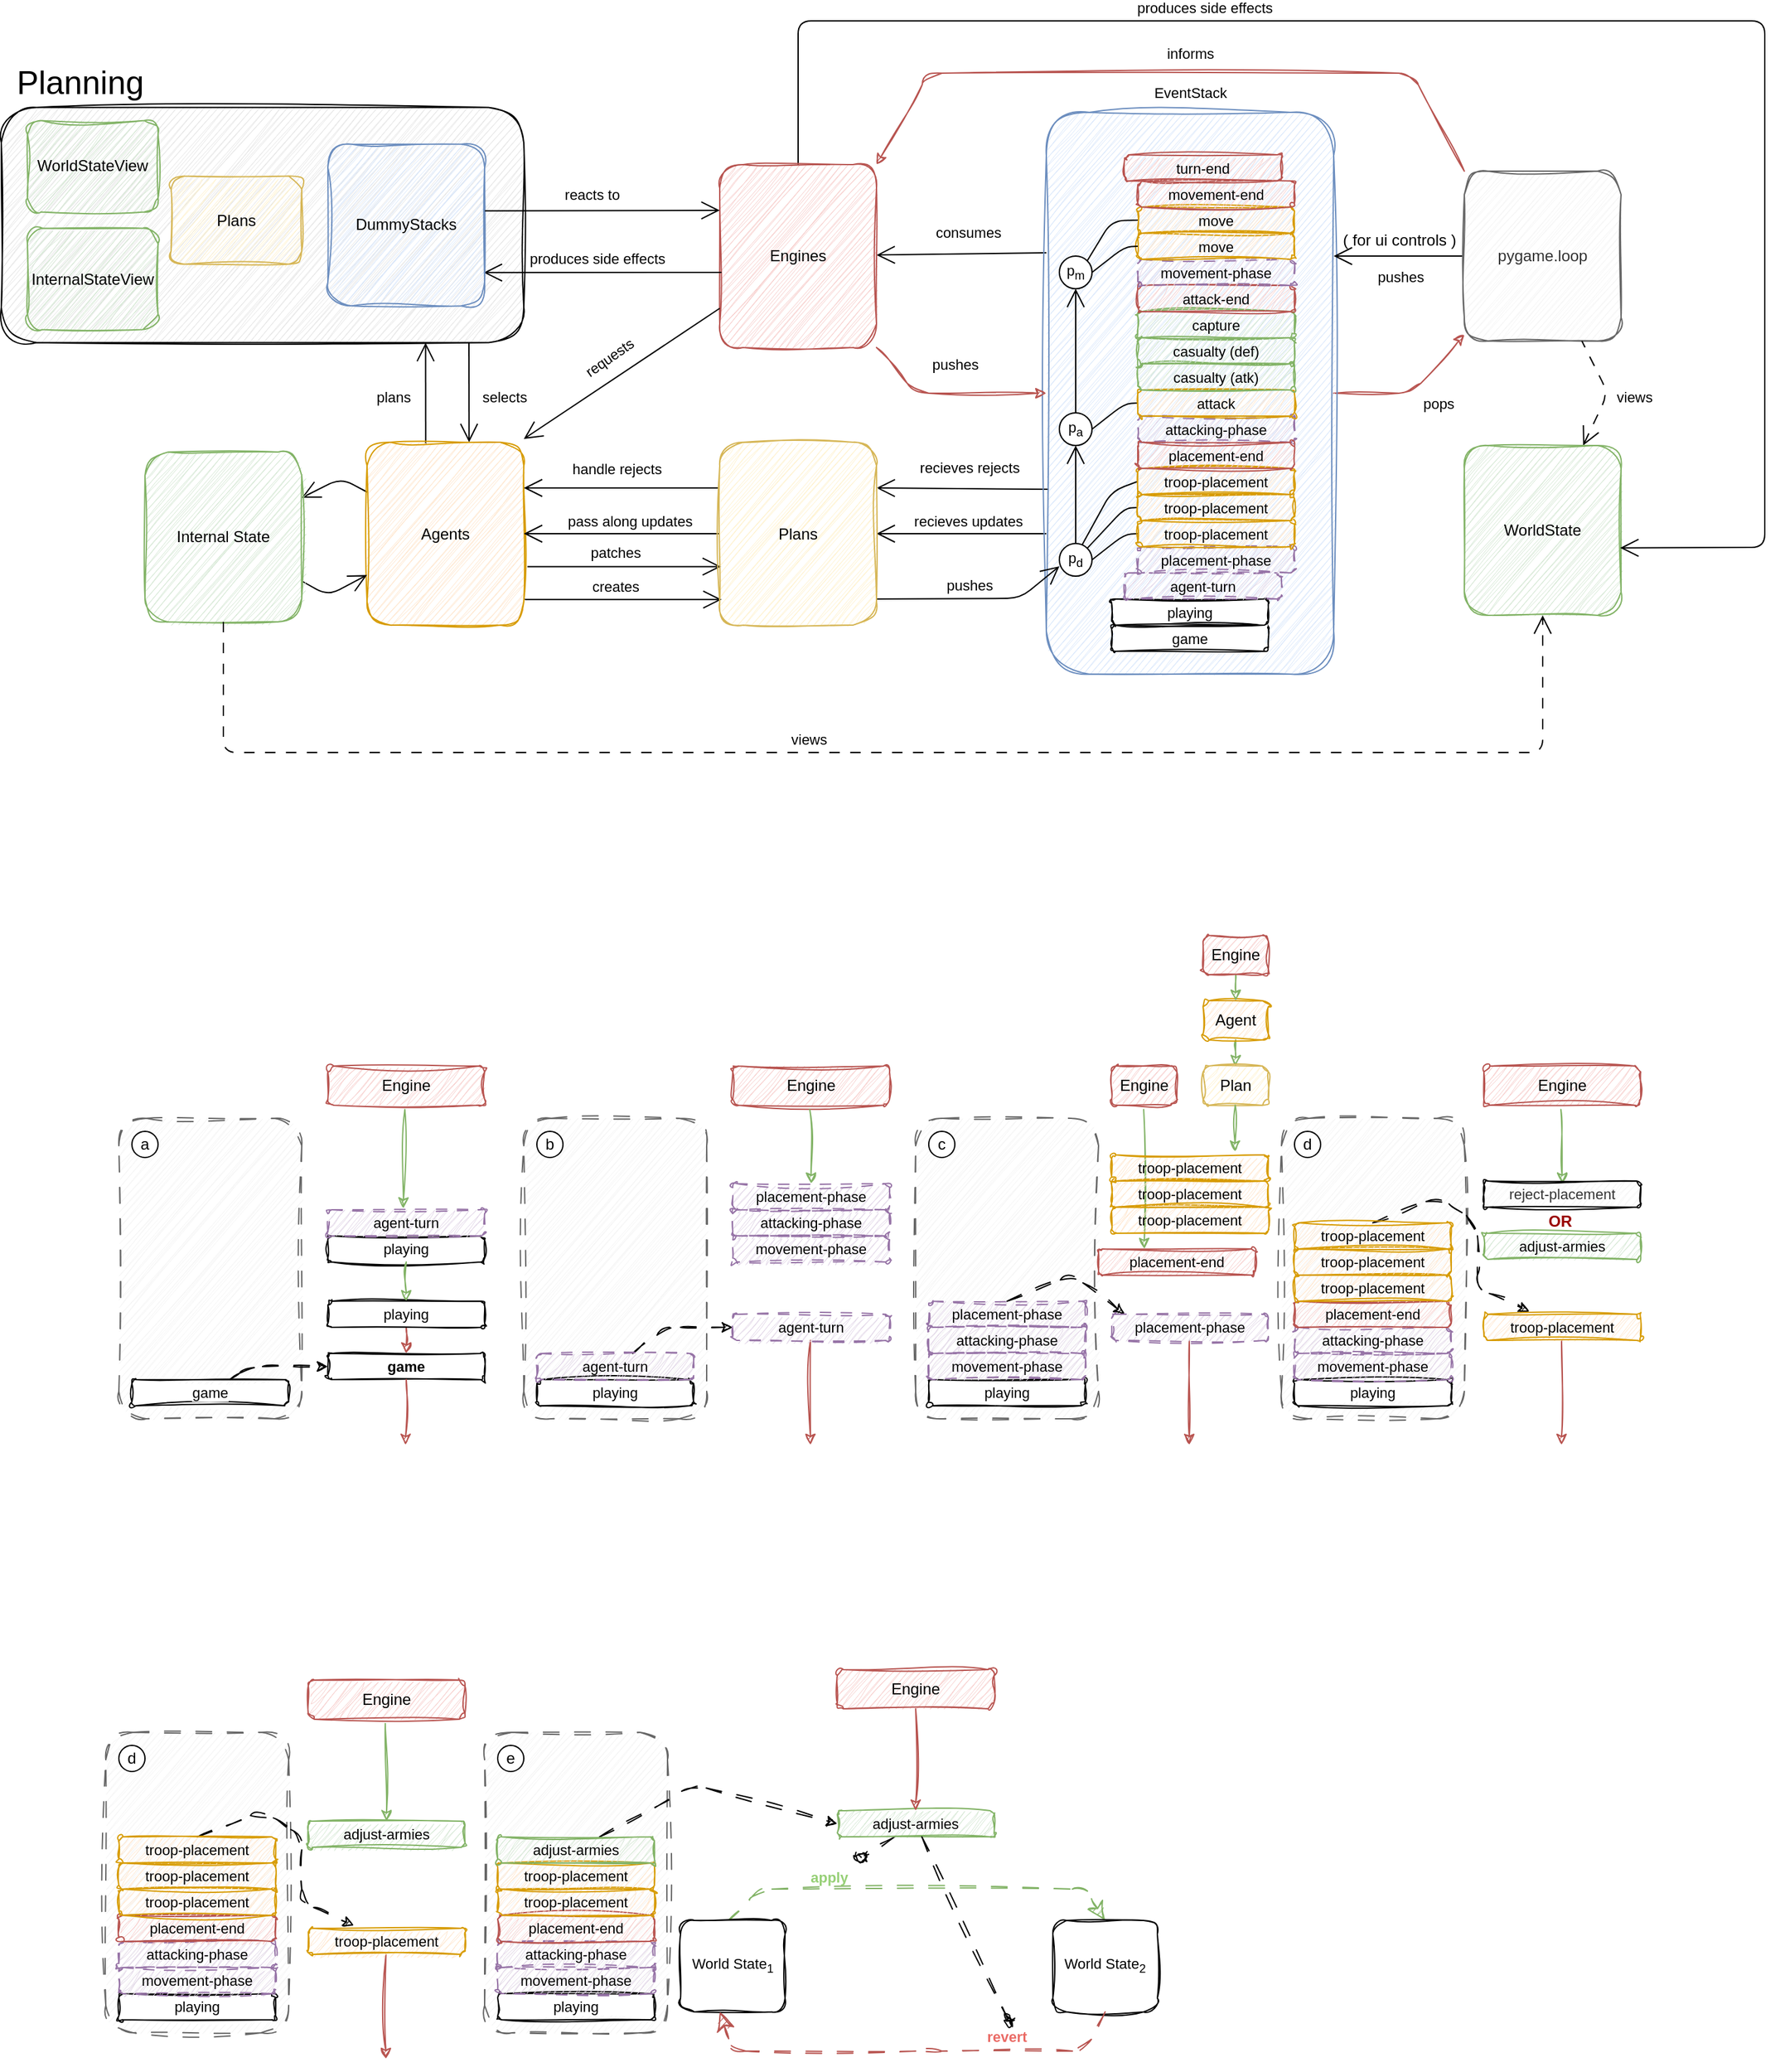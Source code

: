 <mxfile version="28.2.7">
  <diagram id="Xj-31u40it1VnwJVtQ1H" name="Page-1">
    <mxGraphModel dx="1991" dy="872" grid="1" gridSize="10" guides="1" tooltips="1" connect="1" arrows="1" fold="1" page="1" pageScale="1" pageWidth="850" pageHeight="1100" background="#ffffff" math="0" shadow="0">
      <root>
        <mxCell id="0" />
        <mxCell id="1" parent="0" />
        <mxCell id="9crV16mpbcuj_sLwI1Df-185" value="" style="group" parent="1" vertex="1" connectable="0">
          <mxGeometry x="-740" y="790" width="1165" height="390" as="geometry" />
        </mxCell>
        <mxCell id="9crV16mpbcuj_sLwI1Df-177" value="" style="edgeStyle=none;shape=connector;rounded=1;sketch=1;jiggle=2;curveFitting=1;orthogonalLoop=1;jettySize=auto;html=1;strokeColor=#82b366;align=center;verticalAlign=middle;fontFamily=Helvetica;fontSize=11;fontColor=default;labelBackgroundColor=default;endArrow=classic;fillColor=#d5e8d4;entryX=0.5;entryY=0;entryDx=0;entryDy=0;" parent="9crV16mpbcuj_sLwI1Df-185" source="9crV16mpbcuj_sLwI1Df-172" target="143" edge="1">
          <mxGeometry relative="1" as="geometry" />
        </mxCell>
        <mxCell id="9crV16mpbcuj_sLwI1Df-172" value="Agent" style="rounded=1;whiteSpace=wrap;html=1;fillColor=#ffe6cc;strokeColor=#d79b00;sketch=1;curveFitting=1;jiggle=2;" parent="9crV16mpbcuj_sLwI1Df-185" vertex="1">
          <mxGeometry x="830" y="50" width="50" height="30" as="geometry" />
        </mxCell>
        <mxCell id="98" value="" style="rounded=1;whiteSpace=wrap;html=1;fillColor=#f5f5f5;fontColor=#333333;strokeColor=#666666;dashed=1;dashPattern=12 12;sketch=1;curveFitting=1;jiggle=2;" parent="9crV16mpbcuj_sLwI1Df-185" vertex="1">
          <mxGeometry y="140" width="140" height="230" as="geometry" />
        </mxCell>
        <mxCell id="167" style="edgeStyle=none;html=1;entryX=0;entryY=0.5;entryDx=0;entryDy=0;sketch=1;curveFitting=1;jiggle=2;dashed=1;dashPattern=12 12;" parent="9crV16mpbcuj_sLwI1Df-185" source="95" target="96" edge="1">
          <mxGeometry relative="1" as="geometry">
            <Array as="points">
              <mxPoint x="100" y="330" />
            </Array>
          </mxGeometry>
        </mxCell>
        <mxCell id="95" value="game" style="rounded=1;whiteSpace=wrap;html=1;fontFamily=Helvetica;fontSize=11;fontColor=default;labelBackgroundColor=default;sketch=1;curveFitting=1;jiggle=2;fillStyle=auto;" parent="9crV16mpbcuj_sLwI1Df-185" vertex="1">
          <mxGeometry x="10" y="340" width="120" height="20" as="geometry" />
        </mxCell>
        <mxCell id="96" value="game" style="rounded=1;whiteSpace=wrap;html=1;fontFamily=Helvetica;fontSize=11;fontColor=default;labelBackgroundColor=default;sketch=1;curveFitting=1;jiggle=2;fillStyle=auto;fontStyle=1" parent="9crV16mpbcuj_sLwI1Df-185" vertex="1">
          <mxGeometry x="160" y="320" width="120" height="20" as="geometry" />
        </mxCell>
        <mxCell id="99" value="" style="endArrow=classic;html=1;fillColor=#f8cecc;strokeColor=#b85450;sketch=1;curveFitting=1;jiggle=2;" parent="9crV16mpbcuj_sLwI1Df-185" edge="1">
          <mxGeometry width="50" height="50" relative="1" as="geometry">
            <mxPoint x="220" y="340" as="sourcePoint" />
            <mxPoint x="219.44" y="390" as="targetPoint" />
          </mxGeometry>
        </mxCell>
        <mxCell id="102" value="" style="group" parent="9crV16mpbcuj_sLwI1Df-185" vertex="1" connectable="0">
          <mxGeometry x="160" y="210" width="120" height="40" as="geometry" />
        </mxCell>
        <mxCell id="100" value="playing" style="rounded=1;whiteSpace=wrap;html=1;fontFamily=Helvetica;fontSize=11;fontColor=default;labelBackgroundColor=default;sketch=1;curveFitting=1;jiggle=2;fillStyle=auto;" parent="102" vertex="1">
          <mxGeometry y="20" width="120" height="20" as="geometry" />
        </mxCell>
        <mxCell id="101" value="agent-turn" style="rounded=1;whiteSpace=wrap;html=1;fontFamily=Helvetica;fontSize=11;labelBackgroundColor=none;dashed=1;dashPattern=8 8;fillColor=#e1d5e7;strokeColor=#9673a6;sketch=1;curveFitting=1;jiggle=2;" parent="102" vertex="1">
          <mxGeometry width="120" height="20" as="geometry" />
        </mxCell>
        <mxCell id="103" value="" style="endArrow=classic;html=1;fillColor=#d5e8d4;strokeColor=#82b366;sketch=1;curveFitting=1;jiggle=2;exitX=0.491;exitY=1.109;exitDx=0;exitDy=0;exitPerimeter=0;" parent="9crV16mpbcuj_sLwI1Df-185" source="104" edge="1">
          <mxGeometry width="50" height="50" relative="1" as="geometry">
            <mxPoint x="217.79" y="129" as="sourcePoint" />
            <mxPoint x="217.79" y="209" as="targetPoint" />
          </mxGeometry>
        </mxCell>
        <mxCell id="104" value="Engine" style="rounded=1;whiteSpace=wrap;html=1;fillColor=#f8cecc;strokeColor=#b85450;sketch=1;curveFitting=1;jiggle=2;" parent="9crV16mpbcuj_sLwI1Df-185" vertex="1">
          <mxGeometry x="160" y="100" width="120" height="30" as="geometry" />
        </mxCell>
        <mxCell id="105" value="" style="rounded=1;whiteSpace=wrap;html=1;fillColor=#f5f5f5;fontColor=#333333;strokeColor=#666666;dashed=1;dashPattern=12 12;sketch=1;curveFitting=1;jiggle=2;" parent="9crV16mpbcuj_sLwI1Df-185" vertex="1">
          <mxGeometry x="310" y="140" width="140" height="230" as="geometry" />
        </mxCell>
        <mxCell id="109" value="Engine" style="rounded=1;whiteSpace=wrap;html=1;fillColor=#f8cecc;strokeColor=#b85450;sketch=1;curveFitting=1;jiggle=2;" parent="9crV16mpbcuj_sLwI1Df-185" vertex="1">
          <mxGeometry x="470" y="100" width="120" height="30" as="geometry" />
        </mxCell>
        <mxCell id="110" value="" style="endArrow=classic;html=1;fillColor=#d5e8d4;strokeColor=#82b366;sketch=1;curveFitting=1;jiggle=2;exitX=0.491;exitY=1.109;exitDx=0;exitDy=0;exitPerimeter=0;entryX=0.5;entryY=0;entryDx=0;entryDy=0;" parent="9crV16mpbcuj_sLwI1Df-185" source="109" target="120" edge="1">
          <mxGeometry width="50" height="50" relative="1" as="geometry">
            <mxPoint x="527.79" y="129" as="sourcePoint" />
            <mxPoint x="527.79" y="209" as="targetPoint" />
          </mxGeometry>
        </mxCell>
        <mxCell id="112" value="" style="endArrow=classic;html=1;fillColor=#f8cecc;strokeColor=#b85450;sketch=1;curveFitting=1;jiggle=2;" parent="9crV16mpbcuj_sLwI1Df-185" edge="1">
          <mxGeometry width="50" height="50" relative="1" as="geometry">
            <mxPoint x="529.44" y="310" as="sourcePoint" />
            <mxPoint x="529.44" y="390" as="targetPoint" />
          </mxGeometry>
        </mxCell>
        <mxCell id="107" value="playing" style="rounded=1;whiteSpace=wrap;html=1;fontFamily=Helvetica;fontSize=11;fontColor=default;labelBackgroundColor=default;sketch=1;curveFitting=1;jiggle=2;fillStyle=auto;" parent="9crV16mpbcuj_sLwI1Df-185" vertex="1">
          <mxGeometry x="320" y="340" width="120" height="20" as="geometry" />
        </mxCell>
        <mxCell id="168" style="edgeStyle=none;shape=connector;rounded=1;sketch=1;jiggle=2;curveFitting=1;html=1;entryX=0;entryY=0.5;entryDx=0;entryDy=0;dashed=1;dashPattern=12 12;strokeColor=default;align=center;verticalAlign=middle;fontFamily=Helvetica;fontSize=11;fontColor=default;labelBackgroundColor=default;endArrow=classic;" parent="9crV16mpbcuj_sLwI1Df-185" source="108" target="113" edge="1">
          <mxGeometry relative="1" as="geometry">
            <Array as="points">
              <mxPoint x="420" y="300" />
            </Array>
          </mxGeometry>
        </mxCell>
        <mxCell id="108" value="agent-turn" style="rounded=1;whiteSpace=wrap;html=1;fontFamily=Helvetica;fontSize=11;labelBackgroundColor=none;dashed=1;dashPattern=8 8;fillColor=#e1d5e7;strokeColor=#9673a6;sketch=1;curveFitting=1;jiggle=2;" parent="9crV16mpbcuj_sLwI1Df-185" vertex="1">
          <mxGeometry x="320" y="320" width="120" height="20" as="geometry" />
        </mxCell>
        <mxCell id="113" value="agent-turn" style="rounded=1;whiteSpace=wrap;html=1;fontFamily=Helvetica;fontSize=11;labelBackgroundColor=none;dashed=1;dashPattern=8 8;fillColor=#e1d5e7;strokeColor=#9673a6;sketch=1;curveFitting=1;jiggle=2;" parent="9crV16mpbcuj_sLwI1Df-185" vertex="1">
          <mxGeometry x="470" y="290" width="120" height="20" as="geometry" />
        </mxCell>
        <mxCell id="114" value="" style="rounded=1;whiteSpace=wrap;html=1;fillColor=#f5f5f5;fontColor=#333333;strokeColor=#666666;dashed=1;dashPattern=12 12;sketch=1;curveFitting=1;jiggle=2;" parent="9crV16mpbcuj_sLwI1Df-185" vertex="1">
          <mxGeometry x="610" y="140" width="140" height="230" as="geometry" />
        </mxCell>
        <mxCell id="115" value="playing" style="rounded=1;whiteSpace=wrap;html=1;fontFamily=Helvetica;fontSize=11;fontColor=default;labelBackgroundColor=default;sketch=1;curveFitting=1;jiggle=2;fillStyle=auto;" parent="9crV16mpbcuj_sLwI1Df-185" vertex="1">
          <mxGeometry x="620" y="340" width="120" height="20" as="geometry" />
        </mxCell>
        <mxCell id="117" value="a" style="ellipse;whiteSpace=wrap;html=1;aspect=fixed;" parent="9crV16mpbcuj_sLwI1Df-185" vertex="1">
          <mxGeometry x="10" y="150" width="20" height="20" as="geometry" />
        </mxCell>
        <mxCell id="118" value="b" style="ellipse;whiteSpace=wrap;html=1;aspect=fixed;" parent="9crV16mpbcuj_sLwI1Df-185" vertex="1">
          <mxGeometry x="320" y="150" width="20" height="20" as="geometry" />
        </mxCell>
        <mxCell id="119" value="c" style="ellipse;whiteSpace=wrap;html=1;aspect=fixed;" parent="9crV16mpbcuj_sLwI1Df-185" vertex="1">
          <mxGeometry x="620" y="150" width="20" height="20" as="geometry" />
        </mxCell>
        <mxCell id="123" value="" style="group" parent="9crV16mpbcuj_sLwI1Df-185" vertex="1" connectable="0">
          <mxGeometry x="470" y="190" width="120" height="60" as="geometry" />
        </mxCell>
        <mxCell id="120" value="placement-phase" style="rounded=1;whiteSpace=wrap;html=1;fontFamily=Helvetica;fontSize=11;labelBackgroundColor=none;dashed=1;dashPattern=8 8;fillColor=#e1d5e7;strokeColor=#9673a6;sketch=1;curveFitting=1;jiggle=2;" parent="123" vertex="1">
          <mxGeometry width="120" height="20" as="geometry" />
        </mxCell>
        <mxCell id="121" value="attacking-phase" style="rounded=1;whiteSpace=wrap;html=1;fontFamily=Helvetica;fontSize=11;labelBackgroundColor=none;dashed=1;dashPattern=8 8;fillColor=#e1d5e7;strokeColor=#9673a6;sketch=1;curveFitting=1;jiggle=2;" parent="123" vertex="1">
          <mxGeometry y="20" width="120" height="20" as="geometry" />
        </mxCell>
        <mxCell id="122" value="movement-phase" style="rounded=1;whiteSpace=wrap;html=1;fontFamily=Helvetica;fontSize=11;labelBackgroundColor=none;dashed=1;dashPattern=8 8;fillColor=#e1d5e7;strokeColor=#9673a6;sketch=1;curveFitting=1;jiggle=2;" parent="123" vertex="1">
          <mxGeometry y="40" width="120" height="20" as="geometry" />
        </mxCell>
        <mxCell id="169" style="edgeStyle=none;shape=connector;rounded=1;sketch=1;jiggle=2;curveFitting=1;html=1;entryX=0.083;entryY=0;entryDx=0;entryDy=0;dashed=1;dashPattern=12 12;strokeColor=default;align=center;verticalAlign=middle;fontFamily=Helvetica;fontSize=11;fontColor=default;labelBackgroundColor=default;endArrow=classic;exitX=0.5;exitY=0;exitDx=0;exitDy=0;entryPerimeter=0;" parent="9crV16mpbcuj_sLwI1Df-185" source="125" target="136" edge="1">
          <mxGeometry relative="1" as="geometry">
            <Array as="points">
              <mxPoint x="730" y="260" />
            </Array>
          </mxGeometry>
        </mxCell>
        <mxCell id="125" value="placement-phase" style="rounded=1;whiteSpace=wrap;html=1;fontFamily=Helvetica;fontSize=11;labelBackgroundColor=none;dashed=1;dashPattern=8 8;fillColor=#e1d5e7;strokeColor=#9673a6;sketch=1;curveFitting=1;jiggle=2;" parent="9crV16mpbcuj_sLwI1Df-185" vertex="1">
          <mxGeometry x="620" y="280" width="120" height="20" as="geometry" />
        </mxCell>
        <mxCell id="126" value="attacking-phase" style="rounded=1;whiteSpace=wrap;html=1;fontFamily=Helvetica;fontSize=11;labelBackgroundColor=none;dashed=1;dashPattern=8 8;fillColor=#e1d5e7;strokeColor=#9673a6;sketch=1;curveFitting=1;jiggle=2;" parent="9crV16mpbcuj_sLwI1Df-185" vertex="1">
          <mxGeometry x="620" y="300" width="120" height="20" as="geometry" />
        </mxCell>
        <mxCell id="127" value="movement-phase" style="rounded=1;whiteSpace=wrap;html=1;fontFamily=Helvetica;fontSize=11;labelBackgroundColor=none;dashed=1;dashPattern=8 8;fillColor=#e1d5e7;strokeColor=#9673a6;sketch=1;curveFitting=1;jiggle=2;" parent="9crV16mpbcuj_sLwI1Df-185" vertex="1">
          <mxGeometry x="620" y="320" width="120" height="20" as="geometry" />
        </mxCell>
        <mxCell id="128" value="Engine" style="rounded=1;whiteSpace=wrap;html=1;fillColor=#f8cecc;strokeColor=#b85450;sketch=1;curveFitting=1;jiggle=2;" parent="9crV16mpbcuj_sLwI1Df-185" vertex="1">
          <mxGeometry x="760" y="100" width="50" height="30" as="geometry" />
        </mxCell>
        <mxCell id="129" value="" style="endArrow=classic;html=1;fillColor=#d5e8d4;strokeColor=#82b366;sketch=1;curveFitting=1;jiggle=2;exitX=0.491;exitY=1.109;exitDx=0;exitDy=0;exitPerimeter=0;entryX=0.292;entryY=0;entryDx=0;entryDy=0;entryPerimeter=0;" parent="9crV16mpbcuj_sLwI1Df-185" source="128" target="145" edge="1">
          <mxGeometry width="50" height="50" relative="1" as="geometry">
            <mxPoint x="817.79" y="129" as="sourcePoint" />
            <mxPoint x="785" y="180" as="targetPoint" />
          </mxGeometry>
        </mxCell>
        <mxCell id="130" value="" style="endArrow=classic;html=1;fillColor=#f8cecc;strokeColor=#b85450;sketch=1;curveFitting=1;jiggle=2;" parent="9crV16mpbcuj_sLwI1Df-185" edge="1">
          <mxGeometry width="50" height="50" relative="1" as="geometry">
            <mxPoint x="819.44" y="310" as="sourcePoint" />
            <mxPoint x="819.44" y="390" as="targetPoint" />
          </mxGeometry>
        </mxCell>
        <mxCell id="136" value="placement-phase" style="rounded=1;whiteSpace=wrap;html=1;fontFamily=Helvetica;fontSize=11;labelBackgroundColor=none;dashed=1;dashPattern=8 8;fillColor=#e1d5e7;strokeColor=#9673a6;sketch=1;curveFitting=1;jiggle=2;" parent="9crV16mpbcuj_sLwI1Df-185" vertex="1">
          <mxGeometry x="760" y="290" width="120" height="20" as="geometry" />
        </mxCell>
        <mxCell id="137" value="" style="rounded=1;whiteSpace=wrap;html=1;fillColor=#f5f5f5;fontColor=#333333;strokeColor=#666666;dashed=1;dashPattern=12 12;sketch=1;curveFitting=1;jiggle=2;" parent="9crV16mpbcuj_sLwI1Df-185" vertex="1">
          <mxGeometry x="890" y="140" width="140" height="230" as="geometry" />
        </mxCell>
        <mxCell id="138" value="playing" style="rounded=1;whiteSpace=wrap;html=1;fontFamily=Helvetica;fontSize=11;fontColor=default;labelBackgroundColor=default;sketch=1;curveFitting=1;jiggle=2;fillStyle=auto;" parent="9crV16mpbcuj_sLwI1Df-185" vertex="1">
          <mxGeometry x="900" y="340" width="120" height="20" as="geometry" />
        </mxCell>
        <mxCell id="139" value="d" style="ellipse;whiteSpace=wrap;html=1;aspect=fixed;" parent="9crV16mpbcuj_sLwI1Df-185" vertex="1">
          <mxGeometry x="900" y="150" width="20" height="20" as="geometry" />
        </mxCell>
        <mxCell id="141" value="attacking-phase" style="rounded=1;whiteSpace=wrap;html=1;fontFamily=Helvetica;fontSize=11;labelBackgroundColor=none;dashed=1;dashPattern=8 8;fillColor=#e1d5e7;strokeColor=#9673a6;sketch=1;curveFitting=1;jiggle=2;" parent="9crV16mpbcuj_sLwI1Df-185" vertex="1">
          <mxGeometry x="900" y="300" width="120" height="20" as="geometry" />
        </mxCell>
        <mxCell id="142" value="movement-phase" style="rounded=1;whiteSpace=wrap;html=1;fontFamily=Helvetica;fontSize=11;labelBackgroundColor=none;dashed=1;dashPattern=8 8;fillColor=#e1d5e7;strokeColor=#9673a6;sketch=1;curveFitting=1;jiggle=2;" parent="9crV16mpbcuj_sLwI1Df-185" vertex="1">
          <mxGeometry x="900" y="320" width="120" height="20" as="geometry" />
        </mxCell>
        <mxCell id="143" value="Plan" style="rounded=1;whiteSpace=wrap;html=1;fillColor=#fff2cc;strokeColor=#d6b656;sketch=1;curveFitting=1;jiggle=2;" parent="9crV16mpbcuj_sLwI1Df-185" vertex="1">
          <mxGeometry x="830" y="100" width="50" height="30" as="geometry" />
        </mxCell>
        <mxCell id="144" value="" style="endArrow=classic;html=1;fillColor=#d5e8d4;strokeColor=#82b366;sketch=1;curveFitting=1;jiggle=2;exitX=0.491;exitY=1.109;exitDx=0;exitDy=0;exitPerimeter=0;entryX=0.787;entryY=-0.126;entryDx=0;entryDy=0;entryPerimeter=0;" parent="9crV16mpbcuj_sLwI1Df-185" target="148" edge="1">
          <mxGeometry width="50" height="50" relative="1" as="geometry">
            <mxPoint x="854.64" y="130" as="sourcePoint" />
            <mxPoint x="854.64" y="177" as="targetPoint" />
          </mxGeometry>
        </mxCell>
        <mxCell id="145" value="placement-end" style="rounded=1;whiteSpace=wrap;html=1;fontFamily=Helvetica;fontSize=11;labelBackgroundColor=none;fillColor=#f8cecc;strokeColor=#b85450;sketch=1;curveFitting=1;jiggle=2;" parent="9crV16mpbcuj_sLwI1Df-185" vertex="1">
          <mxGeometry x="750" y="240" width="120" height="20" as="geometry" />
        </mxCell>
        <mxCell id="149" value="" style="group" parent="9crV16mpbcuj_sLwI1Df-185" vertex="1" connectable="0">
          <mxGeometry x="760" y="168" width="120" height="60" as="geometry" />
        </mxCell>
        <mxCell id="146" value="troop-placement" style="rounded=1;whiteSpace=wrap;html=1;fontFamily=Helvetica;fontSize=11;labelBackgroundColor=none;fillColor=#ffe6cc;strokeColor=#d79b00;sketch=1;curveFitting=1;jiggle=2;" parent="149" vertex="1">
          <mxGeometry y="40" width="120" height="20" as="geometry" />
        </mxCell>
        <mxCell id="147" value="troop-placement" style="rounded=1;whiteSpace=wrap;html=1;fontFamily=Helvetica;fontSize=11;labelBackgroundColor=none;fillColor=#ffe6cc;strokeColor=#d79b00;sketch=1;curveFitting=1;jiggle=2;" parent="149" vertex="1">
          <mxGeometry y="20" width="120" height="20" as="geometry" />
        </mxCell>
        <mxCell id="148" value="troop-placement" style="rounded=1;whiteSpace=wrap;html=1;fontFamily=Helvetica;fontSize=11;labelBackgroundColor=none;fillColor=#ffe6cc;strokeColor=#d79b00;sketch=1;curveFitting=1;jiggle=2;" parent="149" vertex="1">
          <mxGeometry width="120" height="20" as="geometry" />
        </mxCell>
        <mxCell id="154" value="placement-end" style="rounded=1;whiteSpace=wrap;html=1;fontFamily=Helvetica;fontSize=11;labelBackgroundColor=none;fillColor=#f8cecc;strokeColor=#b85450;sketch=1;curveFitting=1;jiggle=2;" parent="9crV16mpbcuj_sLwI1Df-185" vertex="1">
          <mxGeometry x="900" y="280" width="120" height="20" as="geometry" />
        </mxCell>
        <mxCell id="155" value="Engine" style="rounded=1;whiteSpace=wrap;html=1;fillColor=#f8cecc;strokeColor=#b85450;sketch=1;curveFitting=1;jiggle=2;" parent="9crV16mpbcuj_sLwI1Df-185" vertex="1">
          <mxGeometry x="1045" y="100" width="120" height="30" as="geometry" />
        </mxCell>
        <mxCell id="156" value="" style="endArrow=classic;html=1;fillColor=#d5e8d4;strokeColor=#82b366;sketch=1;curveFitting=1;jiggle=2;exitX=0.491;exitY=1.109;exitDx=0;exitDy=0;exitPerimeter=0;entryX=0.5;entryY=0;entryDx=0;entryDy=0;" parent="9crV16mpbcuj_sLwI1Df-185" source="155" edge="1">
          <mxGeometry width="50" height="50" relative="1" as="geometry">
            <mxPoint x="1102.79" y="129" as="sourcePoint" />
            <mxPoint x="1105" y="190" as="targetPoint" />
          </mxGeometry>
        </mxCell>
        <mxCell id="157" value="" style="endArrow=classic;html=1;fillColor=#f8cecc;strokeColor=#b85450;sketch=1;curveFitting=1;jiggle=2;" parent="9crV16mpbcuj_sLwI1Df-185" edge="1">
          <mxGeometry width="50" height="50" relative="1" as="geometry">
            <mxPoint x="1104.44" y="310" as="sourcePoint" />
            <mxPoint x="1104.44" y="390" as="targetPoint" />
          </mxGeometry>
        </mxCell>
        <mxCell id="151" value="troop-placement" style="rounded=1;whiteSpace=wrap;html=1;fontFamily=Helvetica;fontSize=11;labelBackgroundColor=none;fillColor=#ffe6cc;strokeColor=#d79b00;sketch=1;curveFitting=1;jiggle=2;" parent="9crV16mpbcuj_sLwI1Df-185" vertex="1">
          <mxGeometry x="900" y="260" width="120" height="20" as="geometry" />
        </mxCell>
        <mxCell id="152" value="troop-placement" style="rounded=1;whiteSpace=wrap;html=1;fontFamily=Helvetica;fontSize=11;labelBackgroundColor=none;fillColor=#ffe6cc;strokeColor=#d79b00;sketch=1;curveFitting=1;jiggle=2;" parent="9crV16mpbcuj_sLwI1Df-185" vertex="1">
          <mxGeometry x="900" y="240" width="120" height="20" as="geometry" />
        </mxCell>
        <mxCell id="170" style="edgeStyle=none;shape=connector;rounded=1;sketch=1;jiggle=2;curveFitting=1;html=1;dashed=1;dashPattern=12 12;strokeColor=default;align=center;verticalAlign=middle;fontFamily=Helvetica;fontSize=11;fontColor=default;labelBackgroundColor=default;endArrow=classic;exitX=0.5;exitY=0;exitDx=0;exitDy=0;entryX=0.291;entryY=-0.105;entryDx=0;entryDy=0;entryPerimeter=0;" parent="9crV16mpbcuj_sLwI1Df-185" source="153" target="163" edge="1">
          <mxGeometry relative="1" as="geometry">
            <Array as="points">
              <mxPoint x="1010" y="200" />
              <mxPoint x="1040" y="220" />
              <mxPoint x="1040" y="270" />
            </Array>
          </mxGeometry>
        </mxCell>
        <mxCell id="153" value="troop-placement" style="rounded=1;whiteSpace=wrap;html=1;fontFamily=Helvetica;fontSize=11;labelBackgroundColor=none;fillColor=#ffe6cc;strokeColor=#d79b00;sketch=1;curveFitting=1;jiggle=2;" parent="9crV16mpbcuj_sLwI1Df-185" vertex="1">
          <mxGeometry x="900" y="220" width="120" height="20" as="geometry" />
        </mxCell>
        <mxCell id="163" value="troop-placement" style="rounded=1;whiteSpace=wrap;html=1;fontFamily=Helvetica;fontSize=11;labelBackgroundColor=none;fillColor=#ffe6cc;strokeColor=#d79b00;sketch=1;curveFitting=1;jiggle=2;" parent="9crV16mpbcuj_sLwI1Df-185" vertex="1">
          <mxGeometry x="1045" y="290" width="120" height="20" as="geometry" />
        </mxCell>
        <mxCell id="164" value="reject-placement" style="rounded=1;whiteSpace=wrap;html=1;fontFamily=Helvetica;fontSize=11;labelBackgroundColor=none;fillColor=#f5f5f5;strokeColor=#000000;sketch=1;curveFitting=1;jiggle=2;fontColor=#333333;" parent="9crV16mpbcuj_sLwI1Df-185" vertex="1">
          <mxGeometry x="1045" y="188" width="120" height="20" as="geometry" />
        </mxCell>
        <mxCell id="165" value="adjust-armies" style="rounded=1;whiteSpace=wrap;html=1;fontFamily=Helvetica;fontSize=11;labelBackgroundColor=none;fillColor=#d5e8d4;strokeColor=#82b366;sketch=1;curveFitting=1;jiggle=2;" parent="9crV16mpbcuj_sLwI1Df-185" vertex="1">
          <mxGeometry x="1045" y="228" width="120" height="20" as="geometry" />
        </mxCell>
        <mxCell id="166" value="&lt;b&gt;&lt;font style=&quot;color: rgb(153, 0, 0);&quot;&gt;OR&lt;/font&gt;&lt;/b&gt;" style="text;html=1;align=center;verticalAlign=middle;resizable=0;points=[];autosize=1;strokeColor=none;fillColor=none;" parent="9crV16mpbcuj_sLwI1Df-185" vertex="1">
          <mxGeometry x="1083" y="204" width="40" height="30" as="geometry" />
        </mxCell>
        <mxCell id="9crV16mpbcuj_sLwI1Df-179" value="" style="edgeStyle=none;shape=connector;rounded=1;sketch=1;jiggle=2;curveFitting=1;orthogonalLoop=1;jettySize=auto;html=1;strokeColor=#82b366;align=center;verticalAlign=middle;fontFamily=Helvetica;fontSize=11;fontColor=default;labelBackgroundColor=default;endArrow=classic;fillColor=#d5e8d4;" parent="9crV16mpbcuj_sLwI1Df-185" source="9crV16mpbcuj_sLwI1Df-178" edge="1">
          <mxGeometry relative="1" as="geometry">
            <mxPoint x="855" y="50" as="targetPoint" />
          </mxGeometry>
        </mxCell>
        <mxCell id="9crV16mpbcuj_sLwI1Df-178" value="Engine" style="rounded=1;whiteSpace=wrap;html=1;fillColor=#f8cecc;strokeColor=#b85450;sketch=1;curveFitting=1;jiggle=2;" parent="9crV16mpbcuj_sLwI1Df-185" vertex="1">
          <mxGeometry x="830" width="50" height="30" as="geometry" />
        </mxCell>
        <mxCell id="9crV16mpbcuj_sLwI1Df-183" value="" style="edgeStyle=none;shape=connector;rounded=1;sketch=1;jiggle=2;curveFitting=1;orthogonalLoop=1;jettySize=auto;html=1;strokeColor=#b85450;align=center;verticalAlign=middle;fontFamily=Helvetica;fontSize=11;fontColor=default;labelBackgroundColor=default;endArrow=classic;fillColor=#f8cecc;" parent="9crV16mpbcuj_sLwI1Df-185" source="9crV16mpbcuj_sLwI1Df-182" target="96" edge="1">
          <mxGeometry relative="1" as="geometry" />
        </mxCell>
        <mxCell id="9crV16mpbcuj_sLwI1Df-182" value="playing" style="rounded=1;whiteSpace=wrap;html=1;fontFamily=Helvetica;fontSize=11;fontColor=default;labelBackgroundColor=default;sketch=1;curveFitting=1;jiggle=2;fillStyle=auto;" parent="9crV16mpbcuj_sLwI1Df-185" vertex="1">
          <mxGeometry x="160" y="280" width="120" height="20" as="geometry" />
        </mxCell>
        <mxCell id="9crV16mpbcuj_sLwI1Df-184" value="" style="edgeStyle=none;shape=connector;rounded=1;sketch=1;jiggle=2;curveFitting=1;orthogonalLoop=1;jettySize=auto;html=1;strokeColor=#82b366;align=center;verticalAlign=middle;fontFamily=Helvetica;fontSize=11;fontColor=default;labelBackgroundColor=default;endArrow=classic;fillColor=#d5e8d4;" parent="9crV16mpbcuj_sLwI1Df-185" source="100" target="9crV16mpbcuj_sLwI1Df-182" edge="1">
          <mxGeometry relative="1" as="geometry" />
        </mxCell>
        <mxCell id="9crV16mpbcuj_sLwI1Df-201" value="" style="group" parent="1" vertex="1" connectable="0">
          <mxGeometry x="-830" y="90" width="1350" height="560" as="geometry" />
        </mxCell>
        <mxCell id="91" style="edgeStyle=none;shape=connector;rounded=1;html=1;strokeColor=default;align=center;verticalAlign=middle;fontFamily=Helvetica;fontSize=11;fontColor=default;labelBackgroundColor=default;startSize=12;endArrow=open;endFill=0;endSize=12;exitX=0.895;exitY=1.023;exitDx=0;exitDy=0;exitPerimeter=0;entryX=0.651;entryY=0.031;entryDx=0;entryDy=0;entryPerimeter=0;" parent="9crV16mpbcuj_sLwI1Df-201" edge="1">
          <mxGeometry relative="1" as="geometry">
            <mxPoint x="358" y="246.05" as="sourcePoint" />
            <mxPoint x="358.12" y="322.5" as="targetPoint" />
          </mxGeometry>
        </mxCell>
        <mxCell id="82" value="" style="rounded=1;whiteSpace=wrap;html=1;fillColor=#E6E6E6;strokeColor=default;sketch=1;curveFitting=1;jiggle=2;" parent="9crV16mpbcuj_sLwI1Df-201" vertex="1">
          <mxGeometry y="66.25" width="400" height="180" as="geometry" />
        </mxCell>
        <mxCell id="27" style="edgeStyle=none;shape=connector;rounded=1;html=1;strokeColor=default;align=center;verticalAlign=middle;fontFamily=Helvetica;fontSize=11;fontColor=default;labelBackgroundColor=default;startSize=12;endArrow=open;endFill=0;endSize=12;exitX=0.008;exitY=0.671;exitDx=0;exitDy=0;exitPerimeter=0;entryX=1;entryY=0.25;entryDx=0;entryDy=0;" parent="9crV16mpbcuj_sLwI1Df-201" source="2" target="7" edge="1">
          <mxGeometry relative="1" as="geometry" />
        </mxCell>
        <mxCell id="35" value="recieves rejects" style="edgeLabel;html=1;align=center;verticalAlign=middle;resizable=0;points=[];fontFamily=Helvetica;fontSize=11;fontColor=default;labelBackgroundColor=none;rounded=1;" parent="27" vertex="1" connectable="0">
          <mxGeometry x="-0.329" y="-2" relative="1" as="geometry">
            <mxPoint x="-17" y="-14" as="offset" />
          </mxGeometry>
        </mxCell>
        <mxCell id="43" style="edgeStyle=none;shape=connector;rounded=1;html=1;strokeColor=default;align=center;verticalAlign=middle;fontFamily=Helvetica;fontSize=11;fontColor=default;labelBackgroundColor=default;startSize=12;endArrow=open;endFill=0;endSize=12;exitX=0;exitY=0.25;exitDx=0;exitDy=0;" parent="9crV16mpbcuj_sLwI1Df-201" source="2" target="5" edge="1">
          <mxGeometry relative="1" as="geometry" />
        </mxCell>
        <mxCell id="44" value="consumes" style="edgeLabel;html=1;align=center;verticalAlign=middle;resizable=0;points=[];fontFamily=Helvetica;fontSize=11;fontColor=default;labelBackgroundColor=none;rounded=1;" parent="43" vertex="1" connectable="0">
          <mxGeometry x="-0.321" y="2" relative="1" as="geometry">
            <mxPoint x="-16" y="-18" as="offset" />
          </mxGeometry>
        </mxCell>
        <mxCell id="72" style="edgeStyle=none;shape=connector;rounded=1;html=1;strokeColor=default;align=center;verticalAlign=middle;fontFamily=Helvetica;fontSize=11;fontColor=default;labelBackgroundColor=default;startSize=12;endArrow=open;endFill=0;endSize=12;exitX=0;exitY=0.75;exitDx=0;exitDy=0;" parent="9crV16mpbcuj_sLwI1Df-201" source="2" target="7" edge="1">
          <mxGeometry relative="1" as="geometry" />
        </mxCell>
        <mxCell id="73" value="recieves updates" style="edgeLabel;html=1;align=center;verticalAlign=middle;resizable=0;points=[];fontFamily=Helvetica;fontSize=11;fontColor=default;labelBackgroundColor=none;rounded=1;" parent="72" vertex="1" connectable="0">
          <mxGeometry x="-0.355" y="-1" relative="1" as="geometry">
            <mxPoint x="-18" y="-9" as="offset" />
          </mxGeometry>
        </mxCell>
        <mxCell id="9crV16mpbcuj_sLwI1Df-194" style="edgeStyle=none;shape=connector;rounded=1;sketch=1;jiggle=2;curveFitting=1;orthogonalLoop=1;jettySize=auto;html=1;strokeColor=#b85450;align=center;verticalAlign=middle;fontFamily=Helvetica;fontSize=11;fontColor=default;labelBackgroundColor=default;endArrow=classic;fillColor=#f8cecc;" parent="9crV16mpbcuj_sLwI1Df-201" source="2" edge="1">
          <mxGeometry relative="1" as="geometry">
            <mxPoint x="1120" y="240" as="targetPoint" />
            <Array as="points">
              <mxPoint x="1080" y="285" />
            </Array>
          </mxGeometry>
        </mxCell>
        <mxCell id="2" value="" style="rounded=1;whiteSpace=wrap;html=1;fillColor=#dae8fc;strokeColor=#6c8ebf;sketch=1;curveFitting=1;jiggle=2;" parent="9crV16mpbcuj_sLwI1Df-201" vertex="1">
          <mxGeometry x="800" y="70" width="220" height="430" as="geometry" />
        </mxCell>
        <mxCell id="8" style="edgeStyle=none;html=1;exitX=0;exitY=0.5;exitDx=0;exitDy=0;endArrow=open;endFill=0;endSize=12;startSize=12;rounded=1;" parent="9crV16mpbcuj_sLwI1Df-201" source="3" edge="1">
          <mxGeometry relative="1" as="geometry">
            <Array as="points" />
            <mxPoint x="1020" y="180" as="targetPoint" />
          </mxGeometry>
        </mxCell>
        <mxCell id="38" value="pushes" style="edgeLabel;html=1;align=center;verticalAlign=middle;resizable=0;points=[];fontFamily=Helvetica;fontSize=11;fontColor=default;labelBackgroundColor=none;rounded=1;" parent="8" vertex="1" connectable="0">
          <mxGeometry x="-0.18" relative="1" as="geometry">
            <mxPoint x="-8" y="16" as="offset" />
          </mxGeometry>
        </mxCell>
        <mxCell id="9crV16mpbcuj_sLwI1Df-196" style="edgeStyle=none;shape=connector;rounded=1;sketch=1;jiggle=2;curveFitting=1;orthogonalLoop=1;jettySize=auto;html=1;entryX=1;entryY=0;entryDx=0;entryDy=0;strokeColor=#b85450;align=center;verticalAlign=middle;fontFamily=Helvetica;fontSize=11;fontColor=default;labelBackgroundColor=default;endArrow=classic;fillColor=#f8cecc;exitX=0;exitY=0;exitDx=0;exitDy=0;" parent="9crV16mpbcuj_sLwI1Df-201" source="3" target="5" edge="1">
          <mxGeometry relative="1" as="geometry">
            <Array as="points">
              <mxPoint x="1080" y="40" />
              <mxPoint x="710" y="40" />
            </Array>
          </mxGeometry>
        </mxCell>
        <mxCell id="3" value="pygame.loop" style="rounded=1;whiteSpace=wrap;html=1;fillColor=#f5f5f5;strokeColor=#666666;sketch=1;curveFitting=1;jiggle=2;fontColor=#333333;" parent="9crV16mpbcuj_sLwI1Df-201" vertex="1">
          <mxGeometry x="1120" y="115" width="120" height="130" as="geometry" />
        </mxCell>
        <mxCell id="13" style="edgeStyle=none;shape=connector;rounded=1;html=1;strokeColor=default;align=center;verticalAlign=middle;fontFamily=Helvetica;fontSize=11;fontColor=default;labelBackgroundColor=default;startSize=12;endArrow=none;endFill=0;endSize=12;entryX=0.75;entryY=1;entryDx=0;entryDy=0;dashed=1;dashPattern=8 8;startArrow=open;startFill=0;" parent="9crV16mpbcuj_sLwI1Df-201" source="4" target="3" edge="1">
          <mxGeometry relative="1" as="geometry">
            <Array as="points">
              <mxPoint x="1230" y="285" />
            </Array>
          </mxGeometry>
        </mxCell>
        <mxCell id="42" value="views" style="edgeLabel;html=1;align=center;verticalAlign=middle;resizable=0;points=[];fontFamily=Helvetica;fontSize=11;fontColor=default;labelBackgroundColor=none;rounded=1;" parent="13" vertex="1" connectable="0">
          <mxGeometry x="-0.23" y="-1" relative="1" as="geometry">
            <mxPoint x="23" y="-7" as="offset" />
          </mxGeometry>
        </mxCell>
        <mxCell id="4" value="WorldState" style="rounded=1;whiteSpace=wrap;html=1;fillColor=#d5e8d4;strokeColor=#82b366;sketch=1;curveFitting=1;jiggle=2;" parent="9crV16mpbcuj_sLwI1Df-201" vertex="1">
          <mxGeometry x="1120" y="325" width="120" height="130" as="geometry" />
        </mxCell>
        <mxCell id="45" style="edgeStyle=none;shape=connector;rounded=1;html=1;strokeColor=default;align=center;verticalAlign=middle;fontFamily=Helvetica;fontSize=11;fontColor=default;labelBackgroundColor=default;startSize=12;endArrow=open;endFill=0;endSize=12;entryX=0.994;entryY=0.603;entryDx=0;entryDy=0;entryPerimeter=0;" parent="9crV16mpbcuj_sLwI1Df-201" source="5" target="4" edge="1">
          <mxGeometry relative="1" as="geometry">
            <Array as="points">
              <mxPoint x="610" />
              <mxPoint x="1350" />
              <mxPoint x="1350" y="403" />
            </Array>
          </mxGeometry>
        </mxCell>
        <mxCell id="46" value="produces side effects" style="edgeLabel;html=1;align=center;verticalAlign=middle;resizable=0;points=[];fontFamily=Helvetica;fontSize=11;fontColor=default;labelBackgroundColor=none;rounded=1;" parent="45" vertex="1" connectable="0">
          <mxGeometry x="-0.196" y="1" relative="1" as="geometry">
            <mxPoint x="-127" y="-9" as="offset" />
          </mxGeometry>
        </mxCell>
        <mxCell id="9crV16mpbcuj_sLwI1Df-199" style="edgeStyle=none;shape=connector;rounded=1;sketch=1;jiggle=2;curveFitting=1;orthogonalLoop=1;jettySize=auto;html=1;entryX=0;entryY=0.5;entryDx=0;entryDy=0;strokeColor=#b85450;align=center;verticalAlign=middle;fontFamily=Helvetica;fontSize=11;fontColor=default;labelBackgroundColor=default;endArrow=classic;fillColor=#f8cecc;" parent="9crV16mpbcuj_sLwI1Df-201" source="5" target="2" edge="1">
          <mxGeometry relative="1" as="geometry">
            <Array as="points">
              <mxPoint x="700" y="285" />
            </Array>
          </mxGeometry>
        </mxCell>
        <mxCell id="5" value="Engines" style="rounded=1;whiteSpace=wrap;html=1;fillColor=#f8cecc;strokeColor=#b85450;sketch=1;curveFitting=1;jiggle=2;" parent="9crV16mpbcuj_sLwI1Df-201" vertex="1">
          <mxGeometry x="550" y="110" width="120" height="140" as="geometry" />
        </mxCell>
        <mxCell id="25" style="edgeStyle=none;shape=connector;rounded=1;html=1;strokeColor=default;align=center;verticalAlign=middle;fontFamily=Helvetica;fontSize=11;fontColor=default;labelBackgroundColor=default;startSize=12;endArrow=open;endFill=0;endSize=12;exitX=1.004;exitY=0.86;exitDx=0;exitDy=0;exitPerimeter=0;entryX=0.012;entryY=0.86;entryDx=0;entryDy=0;entryPerimeter=0;" parent="9crV16mpbcuj_sLwI1Df-201" source="6" target="7" edge="1">
          <mxGeometry relative="1" as="geometry" />
        </mxCell>
        <mxCell id="33" value="creates" style="edgeLabel;html=1;align=center;verticalAlign=middle;resizable=0;points=[];fontFamily=Helvetica;fontSize=11;fontColor=default;labelBackgroundColor=none;rounded=1;" parent="25" vertex="1" connectable="0">
          <mxGeometry x="0.128" y="1" relative="1" as="geometry">
            <mxPoint x="-16" y="-9" as="offset" />
          </mxGeometry>
        </mxCell>
        <mxCell id="76" style="edgeStyle=none;shape=connector;rounded=1;html=1;strokeColor=default;align=center;verticalAlign=middle;fontFamily=Helvetica;fontSize=11;fontColor=default;labelBackgroundColor=default;startSize=12;endArrow=open;endFill=0;endSize=12;exitX=1.023;exitY=0.68;exitDx=0;exitDy=0;exitPerimeter=0;entryX=0.008;entryY=0.68;entryDx=0;entryDy=0;entryPerimeter=0;" parent="9crV16mpbcuj_sLwI1Df-201" source="6" target="7" edge="1">
          <mxGeometry relative="1" as="geometry" />
        </mxCell>
        <mxCell id="77" value="patches" style="edgeLabel;html=1;align=center;verticalAlign=middle;resizable=0;points=[];fontFamily=Helvetica;fontSize=11;fontColor=default;labelBackgroundColor=none;rounded=1;" parent="76" vertex="1" connectable="0">
          <mxGeometry x="0.294" relative="1" as="geometry">
            <mxPoint x="-29" y="-11" as="offset" />
          </mxGeometry>
        </mxCell>
        <mxCell id="79" style="edgeStyle=none;shape=connector;rounded=1;html=1;strokeColor=default;align=center;verticalAlign=middle;fontFamily=Helvetica;fontSize=11;fontColor=default;labelBackgroundColor=default;startSize=12;endArrow=open;endFill=0;endSize=12;" parent="9crV16mpbcuj_sLwI1Df-201" source="6" target="78" edge="1">
          <mxGeometry relative="1" as="geometry">
            <Array as="points">
              <mxPoint x="260" y="350" />
            </Array>
          </mxGeometry>
        </mxCell>
        <mxCell id="87" style="edgeStyle=none;shape=connector;rounded=1;html=1;entryX=0.812;entryY=1.001;entryDx=0;entryDy=0;strokeColor=default;align=center;verticalAlign=middle;fontFamily=Helvetica;fontSize=11;fontColor=default;labelBackgroundColor=default;startSize=12;endArrow=open;endFill=0;endSize=12;exitX=0.374;exitY=0.01;exitDx=0;exitDy=0;exitPerimeter=0;entryPerimeter=0;" parent="9crV16mpbcuj_sLwI1Df-201" source="6" target="82" edge="1">
          <mxGeometry relative="1" as="geometry" />
        </mxCell>
        <mxCell id="6" value="Agents" style="rounded=1;whiteSpace=wrap;html=1;fillColor=#ffe6cc;strokeColor=#d79b00;sketch=1;curveFitting=1;jiggle=2;" parent="9crV16mpbcuj_sLwI1Df-201" vertex="1">
          <mxGeometry x="280" y="322.5" width="120" height="140" as="geometry" />
        </mxCell>
        <mxCell id="28" style="edgeStyle=none;shape=connector;rounded=1;html=1;strokeColor=default;align=center;verticalAlign=middle;fontFamily=Helvetica;fontSize=11;fontColor=default;labelBackgroundColor=default;startSize=12;endArrow=open;endFill=0;endSize=12;entryX=1;entryY=0.25;entryDx=0;entryDy=0;exitX=0;exitY=0.25;exitDx=0;exitDy=0;" parent="9crV16mpbcuj_sLwI1Df-201" source="7" target="6" edge="1">
          <mxGeometry relative="1" as="geometry" />
        </mxCell>
        <mxCell id="36" value="handle rejects" style="edgeLabel;html=1;align=center;verticalAlign=middle;resizable=0;points=[];fontFamily=Helvetica;fontSize=11;fontColor=default;labelBackgroundColor=none;rounded=1;" parent="28" vertex="1" connectable="0">
          <mxGeometry x="-0.341" relative="1" as="geometry">
            <mxPoint x="-30" y="-15" as="offset" />
          </mxGeometry>
        </mxCell>
        <mxCell id="63" style="edgeStyle=none;shape=connector;rounded=1;html=1;strokeColor=default;align=center;verticalAlign=middle;fontFamily=Helvetica;fontSize=11;fontColor=default;labelBackgroundColor=default;startSize=12;endArrow=open;endFill=0;endSize=12;exitX=0.996;exitY=0.857;exitDx=0;exitDy=0;exitPerimeter=0;" parent="9crV16mpbcuj_sLwI1Df-201" source="7" edge="1">
          <mxGeometry relative="1" as="geometry">
            <mxPoint x="668.85" y="442.5" as="sourcePoint" />
            <mxPoint x="809.998" y="417.479" as="targetPoint" />
            <Array as="points">
              <mxPoint x="780" y="442" />
            </Array>
          </mxGeometry>
        </mxCell>
        <mxCell id="64" value="pushes" style="edgeLabel;html=1;align=center;verticalAlign=middle;resizable=0;points=[];fontFamily=Helvetica;fontSize=11;fontColor=default;labelBackgroundColor=none;rounded=1;" parent="63" vertex="1" connectable="0">
          <mxGeometry x="-0.221" relative="1" as="geometry">
            <mxPoint x="13" y="-10" as="offset" />
          </mxGeometry>
        </mxCell>
        <mxCell id="74" style="edgeStyle=none;shape=connector;rounded=1;html=1;strokeColor=default;align=center;verticalAlign=middle;fontFamily=Helvetica;fontSize=11;fontColor=default;labelBackgroundColor=default;startSize=12;endArrow=open;endFill=0;endSize=12;" parent="9crV16mpbcuj_sLwI1Df-201" source="7" target="6" edge="1">
          <mxGeometry relative="1" as="geometry" />
        </mxCell>
        <mxCell id="75" value="pass along updates" style="edgeLabel;html=1;align=center;verticalAlign=middle;resizable=0;points=[];fontFamily=Helvetica;fontSize=11;fontColor=default;labelBackgroundColor=none;rounded=1;" parent="74" vertex="1" connectable="0">
          <mxGeometry x="-0.406" y="-1" relative="1" as="geometry">
            <mxPoint x="-25" y="-9" as="offset" />
          </mxGeometry>
        </mxCell>
        <mxCell id="7" value="Plans" style="rounded=1;whiteSpace=wrap;html=1;fillColor=#fff2cc;strokeColor=#d6b656;sketch=1;curveFitting=1;jiggle=2;" parent="9crV16mpbcuj_sLwI1Df-201" vertex="1">
          <mxGeometry x="550" y="322.5" width="120" height="140" as="geometry" />
        </mxCell>
        <mxCell id="14" value="EventStack" style="text;html=1;align=center;verticalAlign=middle;resizable=0;points=[];autosize=1;strokeColor=none;fillColor=none;fontFamily=Helvetica;fontSize=11;fontColor=default;labelBackgroundColor=none;rounded=1;" parent="9crV16mpbcuj_sLwI1Df-201" vertex="1">
          <mxGeometry x="870" y="40" width="80" height="30" as="geometry" />
        </mxCell>
        <mxCell id="15" value="game" style="rounded=1;whiteSpace=wrap;html=1;fontFamily=Helvetica;fontSize=11;fontColor=default;labelBackgroundColor=default;sketch=1;curveFitting=1;jiggle=2;fillStyle=auto;" parent="9crV16mpbcuj_sLwI1Df-201" vertex="1">
          <mxGeometry x="850" y="462.5" width="120" height="20" as="geometry" />
        </mxCell>
        <mxCell id="16" value="playing" style="rounded=1;whiteSpace=wrap;html=1;fontFamily=Helvetica;fontSize=11;fontColor=default;labelBackgroundColor=default;sketch=1;curveFitting=1;jiggle=2;fillStyle=auto;" parent="9crV16mpbcuj_sLwI1Df-201" vertex="1">
          <mxGeometry x="850" y="442.5" width="120" height="20" as="geometry" />
        </mxCell>
        <mxCell id="17" value="agent-turn" style="rounded=1;whiteSpace=wrap;html=1;fontFamily=Helvetica;fontSize=11;labelBackgroundColor=none;dashed=1;dashPattern=8 8;fillColor=#e1d5e7;strokeColor=#9673a6;sketch=1;curveFitting=1;jiggle=2;" parent="9crV16mpbcuj_sLwI1Df-201" vertex="1">
          <mxGeometry x="860" y="422.5" width="120" height="20" as="geometry" />
        </mxCell>
        <mxCell id="19" value="placement-phase" style="rounded=1;whiteSpace=wrap;html=1;fontFamily=Helvetica;fontSize=11;labelBackgroundColor=none;dashed=1;dashPattern=8 8;fillColor=#e1d5e7;strokeColor=#9673a6;sketch=1;curveFitting=1;jiggle=2;" parent="9crV16mpbcuj_sLwI1Df-201" vertex="1">
          <mxGeometry x="870" y="402.5" width="120" height="20" as="geometry" />
        </mxCell>
        <mxCell id="30" style="edgeStyle=none;shape=connector;rounded=1;html=1;strokeColor=default;align=center;verticalAlign=middle;fontFamily=Helvetica;fontSize=11;fontColor=default;labelBackgroundColor=default;startSize=12;endArrow=none;endFill=0;endSize=12;entryX=1;entryY=0.5;entryDx=0;entryDy=0;exitX=0;exitY=0.5;exitDx=0;exitDy=0;" parent="9crV16mpbcuj_sLwI1Df-201" source="20" target="54" edge="1">
          <mxGeometry relative="1" as="geometry">
            <mxPoint x="841" y="393" as="targetPoint" />
            <Array as="points">
              <mxPoint x="860" y="393" />
            </Array>
          </mxGeometry>
        </mxCell>
        <mxCell id="20" value="troop-placement" style="rounded=1;whiteSpace=wrap;html=1;fontFamily=Helvetica;fontSize=11;labelBackgroundColor=none;fillColor=#ffe6cc;strokeColor=#d79b00;sketch=1;curveFitting=1;jiggle=2;" parent="9crV16mpbcuj_sLwI1Df-201" vertex="1">
          <mxGeometry x="870" y="382.5" width="120" height="20" as="geometry" />
        </mxCell>
        <mxCell id="31" style="edgeStyle=none;shape=connector;rounded=1;html=1;strokeColor=default;align=center;verticalAlign=middle;fontFamily=Helvetica;fontSize=11;fontColor=default;labelBackgroundColor=default;startSize=12;endArrow=none;endFill=0;endSize=12;exitX=0;exitY=0.5;exitDx=0;exitDy=0;entryX=1;entryY=0;entryDx=0;entryDy=0;" parent="9crV16mpbcuj_sLwI1Df-201" source="22" target="54" edge="1">
          <mxGeometry relative="1" as="geometry">
            <mxPoint x="838" y="387" as="targetPoint" />
            <Array as="points">
              <mxPoint x="860" y="373" />
            </Array>
          </mxGeometry>
        </mxCell>
        <mxCell id="22" value="troop-placement" style="rounded=1;whiteSpace=wrap;html=1;fontFamily=Helvetica;fontSize=11;labelBackgroundColor=none;fillColor=#ffe6cc;strokeColor=#d79b00;sketch=1;curveFitting=1;jiggle=2;" parent="9crV16mpbcuj_sLwI1Df-201" vertex="1">
          <mxGeometry x="870" y="362.5" width="120" height="20" as="geometry" />
        </mxCell>
        <mxCell id="32" style="edgeStyle=none;shape=connector;rounded=1;html=1;strokeColor=default;align=center;verticalAlign=middle;fontFamily=Helvetica;fontSize=11;fontColor=default;labelBackgroundColor=default;startSize=12;endArrow=none;endFill=0;endSize=12;exitX=0;exitY=0.5;exitDx=0;exitDy=0;entryX=0.671;entryY=0.091;entryDx=0;entryDy=0;entryPerimeter=0;" parent="9crV16mpbcuj_sLwI1Df-201" source="23" target="54" edge="1">
          <mxGeometry relative="1" as="geometry">
            <mxPoint x="831" y="383" as="targetPoint" />
            <Array as="points">
              <mxPoint x="850" y="360" />
            </Array>
          </mxGeometry>
        </mxCell>
        <mxCell id="23" value="troop-placement" style="rounded=1;whiteSpace=wrap;html=1;fontFamily=Helvetica;fontSize=11;labelBackgroundColor=none;fillColor=#ffe6cc;strokeColor=#d79b00;sketch=1;curveFitting=1;jiggle=2;" parent="9crV16mpbcuj_sLwI1Df-201" vertex="1">
          <mxGeometry x="870" y="342.5" width="120" height="20" as="geometry" />
        </mxCell>
        <mxCell id="24" value="attacking-phase" style="rounded=1;whiteSpace=wrap;html=1;fontFamily=Helvetica;fontSize=11;labelBackgroundColor=none;dashed=1;dashPattern=8 8;fillColor=#e1d5e7;strokeColor=#9673a6;sketch=1;curveFitting=1;jiggle=2;" parent="9crV16mpbcuj_sLwI1Df-201" vertex="1">
          <mxGeometry x="870" y="302.5" width="120" height="20" as="geometry" />
        </mxCell>
        <mxCell id="59" style="edgeStyle=none;shape=connector;rounded=1;html=1;entryX=1;entryY=0.5;entryDx=0;entryDy=0;strokeColor=default;align=center;verticalAlign=middle;fontFamily=Helvetica;fontSize=11;fontColor=default;labelBackgroundColor=default;startSize=12;endArrow=none;endFill=0;endSize=12;exitX=0;exitY=0.5;exitDx=0;exitDy=0;" parent="9crV16mpbcuj_sLwI1Df-201" source="47" target="55" edge="1">
          <mxGeometry relative="1" as="geometry">
            <Array as="points">
              <mxPoint x="860" y="293" />
            </Array>
          </mxGeometry>
        </mxCell>
        <mxCell id="47" value="attack" style="rounded=1;whiteSpace=wrap;html=1;fontFamily=Helvetica;fontSize=11;labelBackgroundColor=none;fillColor=#ffe6cc;strokeColor=#d79b00;sketch=1;curveFitting=1;jiggle=2;" parent="9crV16mpbcuj_sLwI1Df-201" vertex="1">
          <mxGeometry x="870" y="282.5" width="120" height="20" as="geometry" />
        </mxCell>
        <mxCell id="48" value="casualty (atk)" style="rounded=1;whiteSpace=wrap;html=1;fontFamily=Helvetica;fontSize=11;labelBackgroundColor=none;fillColor=#d5e8d4;strokeColor=#82b366;sketch=1;curveFitting=1;jiggle=2;" parent="9crV16mpbcuj_sLwI1Df-201" vertex="1">
          <mxGeometry x="870" y="262.5" width="120" height="20" as="geometry" />
        </mxCell>
        <mxCell id="49" value="casualty (def)" style="rounded=1;whiteSpace=wrap;html=1;fontFamily=Helvetica;fontSize=11;labelBackgroundColor=none;fillColor=#d5e8d4;strokeColor=#82b366;sketch=1;curveFitting=1;jiggle=2;" parent="9crV16mpbcuj_sLwI1Df-201" vertex="1">
          <mxGeometry x="870" y="242.5" width="120" height="20" as="geometry" />
        </mxCell>
        <mxCell id="50" value="capture" style="rounded=1;whiteSpace=wrap;html=1;fontFamily=Helvetica;fontSize=11;labelBackgroundColor=none;fillColor=#d5e8d4;strokeColor=#82b366;sketch=1;curveFitting=1;jiggle=2;" parent="9crV16mpbcuj_sLwI1Df-201" vertex="1">
          <mxGeometry x="870" y="222.5" width="120" height="20" as="geometry" />
        </mxCell>
        <mxCell id="51" value="placement-end" style="rounded=1;whiteSpace=wrap;html=1;fontFamily=Helvetica;fontSize=11;labelBackgroundColor=none;fillColor=#f8cecc;strokeColor=#b85450;sketch=1;curveFitting=1;jiggle=2;" parent="9crV16mpbcuj_sLwI1Df-201" vertex="1">
          <mxGeometry x="870" y="322.5" width="120" height="20" as="geometry" />
        </mxCell>
        <mxCell id="53" value="attack-end" style="rounded=1;whiteSpace=wrap;html=1;fontFamily=Helvetica;fontSize=11;labelBackgroundColor=none;fillColor=#f8cecc;strokeColor=#b85450;sketch=1;curveFitting=1;jiggle=2;" parent="9crV16mpbcuj_sLwI1Df-201" vertex="1">
          <mxGeometry x="870" y="202.5" width="120" height="20" as="geometry" />
        </mxCell>
        <mxCell id="56" value="" style="edgeStyle=none;shape=connector;rounded=1;html=1;strokeColor=default;align=center;verticalAlign=middle;fontFamily=Helvetica;fontSize=11;fontColor=default;labelBackgroundColor=default;startSize=12;endArrow=open;endFill=0;endSize=12;" parent="9crV16mpbcuj_sLwI1Df-201" source="54" target="55" edge="1">
          <mxGeometry relative="1" as="geometry" />
        </mxCell>
        <mxCell id="54" value="p&lt;sub&gt;d&lt;/sub&gt;" style="ellipse;whiteSpace=wrap;html=1;fontFamily=Helvetica;fontSize=11;fontColor=default;labelBackgroundColor=default;rounded=1;" parent="9crV16mpbcuj_sLwI1Df-201" vertex="1">
          <mxGeometry x="810" y="400" width="25" height="25" as="geometry" />
        </mxCell>
        <mxCell id="58" value="" style="edgeStyle=none;shape=connector;rounded=1;html=1;strokeColor=default;align=center;verticalAlign=middle;fontFamily=Helvetica;fontSize=11;fontColor=default;labelBackgroundColor=default;startSize=12;endArrow=open;endFill=0;endSize=12;" parent="9crV16mpbcuj_sLwI1Df-201" source="55" target="57" edge="1">
          <mxGeometry relative="1" as="geometry" />
        </mxCell>
        <mxCell id="55" value="p&lt;sub&gt;a&lt;/sub&gt;" style="ellipse;whiteSpace=wrap;html=1;fontFamily=Helvetica;fontSize=11;fontColor=default;labelBackgroundColor=default;rounded=1;" parent="9crV16mpbcuj_sLwI1Df-201" vertex="1">
          <mxGeometry x="810" y="300" width="25" height="25" as="geometry" />
        </mxCell>
        <mxCell id="57" value="p&lt;sub&gt;m&lt;/sub&gt;" style="ellipse;whiteSpace=wrap;html=1;fontFamily=Helvetica;fontSize=11;fontColor=default;labelBackgroundColor=default;rounded=1;" parent="9crV16mpbcuj_sLwI1Df-201" vertex="1">
          <mxGeometry x="810" y="180" width="25" height="25" as="geometry" />
        </mxCell>
        <mxCell id="65" value="movement-phase" style="rounded=1;whiteSpace=wrap;html=1;fontFamily=Helvetica;fontSize=11;labelBackgroundColor=none;dashed=1;dashPattern=8 8;fillColor=#e1d5e7;strokeColor=#9673a6;sketch=1;curveFitting=1;jiggle=2;" parent="9crV16mpbcuj_sLwI1Df-201" vertex="1">
          <mxGeometry x="870" y="182.5" width="120" height="20" as="geometry" />
        </mxCell>
        <mxCell id="66" value="move" style="rounded=1;whiteSpace=wrap;html=1;fontFamily=Helvetica;fontSize=11;labelBackgroundColor=none;fillColor=#ffe6cc;strokeColor=#d79b00;sketch=1;curveFitting=1;jiggle=2;" parent="9crV16mpbcuj_sLwI1Df-201" vertex="1">
          <mxGeometry x="870" y="162.5" width="120" height="20" as="geometry" />
        </mxCell>
        <mxCell id="71" style="edgeStyle=none;shape=connector;rounded=1;html=1;entryX=1;entryY=0;entryDx=0;entryDy=0;strokeColor=default;align=center;verticalAlign=middle;fontFamily=Helvetica;fontSize=11;fontColor=default;labelBackgroundColor=default;startSize=12;endArrow=none;endFill=0;endSize=12;exitX=0;exitY=0.5;exitDx=0;exitDy=0;" parent="9crV16mpbcuj_sLwI1Df-201" source="67" target="57" edge="1">
          <mxGeometry relative="1" as="geometry">
            <Array as="points">
              <mxPoint x="850" y="153" />
            </Array>
          </mxGeometry>
        </mxCell>
        <mxCell id="67" value="move" style="rounded=1;whiteSpace=wrap;html=1;fontFamily=Helvetica;fontSize=11;labelBackgroundColor=none;fillColor=#ffe6cc;strokeColor=#d79b00;sketch=1;curveFitting=1;jiggle=2;" parent="9crV16mpbcuj_sLwI1Df-201" vertex="1">
          <mxGeometry x="870" y="142.5" width="120" height="20" as="geometry" />
        </mxCell>
        <mxCell id="68" value="movement-end" style="rounded=1;whiteSpace=wrap;html=1;fontFamily=Helvetica;fontSize=11;labelBackgroundColor=none;fillColor=#f8cecc;strokeColor=#b85450;sketch=1;curveFitting=1;jiggle=2;" parent="9crV16mpbcuj_sLwI1Df-201" vertex="1">
          <mxGeometry x="870" y="122.5" width="120" height="20" as="geometry" />
        </mxCell>
        <mxCell id="69" value="turn-end" style="rounded=1;whiteSpace=wrap;html=1;fontFamily=Helvetica;fontSize=11;labelBackgroundColor=none;fillColor=#f8cecc;strokeColor=#b85450;sketch=1;curveFitting=1;jiggle=2;" parent="9crV16mpbcuj_sLwI1Df-201" vertex="1">
          <mxGeometry x="860" y="102.5" width="120" height="20" as="geometry" />
        </mxCell>
        <mxCell id="70" style="edgeStyle=none;shape=connector;rounded=1;html=1;entryX=1;entryY=0.5;entryDx=0;entryDy=0;strokeColor=default;align=center;verticalAlign=middle;fontFamily=Helvetica;fontSize=11;fontColor=default;labelBackgroundColor=default;startSize=12;endArrow=none;endFill=0;endSize=12;exitX=0;exitY=0.5;exitDx=0;exitDy=0;" parent="9crV16mpbcuj_sLwI1Df-201" source="66" target="57" edge="1">
          <mxGeometry relative="1" as="geometry">
            <Array as="points">
              <mxPoint x="860" y="173" />
            </Array>
          </mxGeometry>
        </mxCell>
        <mxCell id="80" style="edgeStyle=none;shape=connector;rounded=1;html=1;strokeColor=default;align=center;verticalAlign=middle;fontFamily=Helvetica;fontSize=11;fontColor=default;labelBackgroundColor=default;startSize=12;endArrow=open;endFill=0;endSize=12;" parent="9crV16mpbcuj_sLwI1Df-201" source="78" target="6" edge="1">
          <mxGeometry relative="1" as="geometry">
            <Array as="points">
              <mxPoint x="250" y="440" />
            </Array>
          </mxGeometry>
        </mxCell>
        <mxCell id="78" value="Internal State" style="rounded=1;whiteSpace=wrap;html=1;fillColor=#d5e8d4;strokeColor=#82b366;sketch=1;curveFitting=1;jiggle=2;" parent="9crV16mpbcuj_sLwI1Df-201" vertex="1">
          <mxGeometry x="110" y="330" width="120" height="130" as="geometry" />
        </mxCell>
        <mxCell id="83" value="Planning" style="text;html=1;align=center;verticalAlign=middle;resizable=0;points=[];autosize=1;strokeColor=none;fillColor=none;fontFamily=Helvetica;fontSize=25;fontColor=default;labelBackgroundColor=none;" parent="9crV16mpbcuj_sLwI1Df-201" vertex="1">
          <mxGeometry y="26.25" width="120" height="40" as="geometry" />
        </mxCell>
        <mxCell id="84" value="WorldStateView" style="rounded=1;whiteSpace=wrap;html=1;fillColor=#d5e8d4;strokeColor=#82b366;sketch=1;curveFitting=1;jiggle=2;" parent="9crV16mpbcuj_sLwI1Df-201" vertex="1">
          <mxGeometry x="20" y="76.25" width="100" height="70" as="geometry" />
        </mxCell>
        <mxCell id="85" value="Plans" style="rounded=1;whiteSpace=wrap;html=1;fillColor=#fff2cc;strokeColor=#d6b656;sketch=1;curveFitting=1;jiggle=2;" parent="9crV16mpbcuj_sLwI1Df-201" vertex="1">
          <mxGeometry x="130" y="118.75" width="100" height="67.5" as="geometry" />
        </mxCell>
        <mxCell id="86" value="InternalStateView" style="rounded=1;whiteSpace=wrap;html=1;fillColor=#d5e8d4;strokeColor=#82b366;sketch=1;curveFitting=1;jiggle=2;" parent="9crV16mpbcuj_sLwI1Df-201" vertex="1">
          <mxGeometry x="20" y="158.75" width="100" height="77.5" as="geometry" />
        </mxCell>
        <mxCell id="89" style="edgeStyle=none;shape=connector;rounded=1;html=1;strokeColor=default;align=center;verticalAlign=middle;fontFamily=Helvetica;fontSize=11;fontColor=default;labelBackgroundColor=default;startSize=12;endArrow=open;endFill=0;endSize=12;exitX=0.011;exitY=0.589;exitDx=0;exitDy=0;exitPerimeter=0;entryX=0.994;entryY=0.794;entryDx=0;entryDy=0;entryPerimeter=0;" parent="9crV16mpbcuj_sLwI1Df-201" source="5" target="90" edge="1">
          <mxGeometry relative="1" as="geometry">
            <mxPoint x="399" y="194" as="targetPoint" />
          </mxGeometry>
        </mxCell>
        <mxCell id="93" value="produces side effects" style="edgeLabel;html=1;align=center;verticalAlign=middle;resizable=0;points=[];rounded=1;fontFamily=Helvetica;fontSize=11;fontColor=default;labelBackgroundColor=none;" parent="89" vertex="1" connectable="0">
          <mxGeometry x="-0.013" relative="1" as="geometry">
            <mxPoint x="-6" y="-11" as="offset" />
          </mxGeometry>
        </mxCell>
        <mxCell id="90" value="DummyStacks" style="rounded=1;whiteSpace=wrap;html=1;fillColor=#dae8fc;strokeColor=#6c8ebf;sketch=1;curveFitting=1;jiggle=2;" parent="9crV16mpbcuj_sLwI1Df-201" vertex="1">
          <mxGeometry x="250" y="94.38" width="120" height="123.75" as="geometry" />
        </mxCell>
        <mxCell id="94" value="( for ui controls )" style="text;html=1;align=center;verticalAlign=middle;resizable=0;points=[];autosize=1;strokeColor=none;fillColor=none;" parent="9crV16mpbcuj_sLwI1Df-201" vertex="1">
          <mxGeometry x="1015" y="152.5" width="110" height="30" as="geometry" />
        </mxCell>
        <mxCell id="88" style="edgeStyle=none;shape=connector;rounded=1;html=1;entryX=0;entryY=0.25;entryDx=0;entryDy=0;strokeColor=default;align=center;verticalAlign=middle;fontFamily=Helvetica;fontSize=11;fontColor=default;labelBackgroundColor=default;startSize=12;endArrow=open;endFill=0;endSize=12;exitX=1.002;exitY=0.412;exitDx=0;exitDy=0;exitPerimeter=0;" parent="9crV16mpbcuj_sLwI1Df-201" source="90" target="5" edge="1">
          <mxGeometry relative="1" as="geometry">
            <mxPoint x="400" y="145" as="sourcePoint" />
          </mxGeometry>
        </mxCell>
        <mxCell id="92" value="reacts to" style="edgeLabel;html=1;align=center;verticalAlign=middle;resizable=0;points=[];rounded=1;fontFamily=Helvetica;fontSize=11;fontColor=default;labelBackgroundColor=none;" parent="88" vertex="1" connectable="0">
          <mxGeometry x="-0.19" relative="1" as="geometry">
            <mxPoint x="9" y="-12" as="offset" />
          </mxGeometry>
        </mxCell>
        <mxCell id="9crV16mpbcuj_sLwI1Df-187" value="plans" style="text;html=1;align=center;verticalAlign=middle;resizable=0;points=[];autosize=1;strokeColor=none;fillColor=none;fontFamily=Helvetica;fontSize=11;fontColor=default;labelBackgroundColor=none;" parent="9crV16mpbcuj_sLwI1Df-201" vertex="1">
          <mxGeometry x="275" y="272.5" width="50" height="30" as="geometry" />
        </mxCell>
        <mxCell id="9crV16mpbcuj_sLwI1Df-188" value="selects" style="text;html=1;align=center;verticalAlign=middle;resizable=0;points=[];autosize=1;strokeColor=none;fillColor=none;fontFamily=Helvetica;fontSize=11;fontColor=default;labelBackgroundColor=none;" parent="9crV16mpbcuj_sLwI1Df-201" vertex="1">
          <mxGeometry x="355" y="272.5" width="60" height="30" as="geometry" />
        </mxCell>
        <mxCell id="9crV16mpbcuj_sLwI1Df-192" value="" style="group" parent="9crV16mpbcuj_sLwI1Df-201" vertex="1" connectable="0">
          <mxGeometry x="170" y="225.138" width="1010" height="334.862" as="geometry" />
        </mxCell>
        <mxCell id="9crV16mpbcuj_sLwI1Df-189" style="edgeStyle=none;shape=connector;rounded=1;orthogonalLoop=1;jettySize=auto;html=1;align=center;verticalAlign=middle;fontFamily=Helvetica;fontSize=11;fontColor=default;labelBackgroundColor=default;endArrow=open;endFill=0;endSize=12;" parent="9crV16mpbcuj_sLwI1Df-192" source="5" edge="1">
          <mxGeometry relative="1" as="geometry">
            <mxPoint x="230" y="94.862" as="targetPoint" />
          </mxGeometry>
        </mxCell>
        <mxCell id="9crV16mpbcuj_sLwI1Df-191" value="requests" style="text;html=1;align=center;verticalAlign=middle;resizable=0;points=[];autosize=1;strokeColor=none;fillColor=none;fontFamily=Helvetica;fontSize=11;fontColor=default;labelBackgroundColor=none;rotation=-35;" parent="9crV16mpbcuj_sLwI1Df-192" vertex="1">
          <mxGeometry x="260" y="17.362" width="70" height="30" as="geometry" />
        </mxCell>
        <mxCell id="18" style="edgeStyle=none;shape=connector;rounded=1;html=1;entryX=0.5;entryY=1;entryDx=0;entryDy=0;strokeColor=default;align=center;verticalAlign=middle;fontFamily=Helvetica;fontSize=11;fontColor=default;labelBackgroundColor=default;startSize=12;endArrow=open;endFill=0;endSize=12;exitX=0.5;exitY=1;exitDx=0;exitDy=0;dashed=1;dashPattern=8 8;" parent="9crV16mpbcuj_sLwI1Df-201" source="78" target="4" edge="1">
          <mxGeometry relative="1" as="geometry">
            <Array as="points">
              <mxPoint x="170" y="560" />
              <mxPoint x="1180" y="560" />
            </Array>
          </mxGeometry>
        </mxCell>
        <mxCell id="37" value="views" style="edgeLabel;html=1;align=center;verticalAlign=middle;resizable=0;points=[];fontFamily=Helvetica;fontSize=11;fontColor=default;labelBackgroundColor=none;rounded=1;" parent="18" vertex="1" connectable="0">
          <mxGeometry x="-0.086" y="3" relative="1" as="geometry">
            <mxPoint x="-8" y="-7" as="offset" />
          </mxGeometry>
        </mxCell>
        <mxCell id="9crV16mpbcuj_sLwI1Df-195" value="pops" style="text;html=1;align=center;verticalAlign=middle;resizable=0;points=[];autosize=1;strokeColor=none;fillColor=none;fontFamily=Helvetica;fontSize=11;fontColor=default;labelBackgroundColor=default;" parent="9crV16mpbcuj_sLwI1Df-201" vertex="1">
          <mxGeometry x="1075" y="278" width="50" height="30" as="geometry" />
        </mxCell>
        <mxCell id="9crV16mpbcuj_sLwI1Df-198" value="informs" style="text;html=1;align=center;verticalAlign=middle;resizable=0;points=[];autosize=1;strokeColor=none;fillColor=none;fontFamily=Helvetica;fontSize=11;fontColor=default;labelBackgroundColor=default;" parent="9crV16mpbcuj_sLwI1Df-201" vertex="1">
          <mxGeometry x="880" y="10" width="60" height="30" as="geometry" />
        </mxCell>
        <mxCell id="9crV16mpbcuj_sLwI1Df-200" value="pushes" style="text;html=1;align=center;verticalAlign=middle;resizable=0;points=[];autosize=1;strokeColor=none;fillColor=none;fontFamily=Helvetica;fontSize=11;fontColor=default;labelBackgroundColor=default;" parent="9crV16mpbcuj_sLwI1Df-201" vertex="1">
          <mxGeometry x="700" y="248" width="60" height="30" as="geometry" />
        </mxCell>
        <mxCell id="2nHVk1vdPf6UPWqARJML-170" value="" style="rounded=1;whiteSpace=wrap;html=1;fillColor=#f5f5f5;fontColor=#333333;strokeColor=#666666;dashed=1;dashPattern=12 12;sketch=1;curveFitting=1;jiggle=2;" vertex="1" parent="1">
          <mxGeometry x="-750" y="1400" width="140" height="230" as="geometry" />
        </mxCell>
        <mxCell id="2nHVk1vdPf6UPWqARJML-171" value="playing" style="rounded=1;whiteSpace=wrap;html=1;fontFamily=Helvetica;fontSize=11;fontColor=default;labelBackgroundColor=default;sketch=1;curveFitting=1;jiggle=2;fillStyle=auto;" vertex="1" parent="1">
          <mxGeometry x="-740" y="1600" width="120" height="20" as="geometry" />
        </mxCell>
        <mxCell id="2nHVk1vdPf6UPWqARJML-172" value="d" style="ellipse;whiteSpace=wrap;html=1;aspect=fixed;" vertex="1" parent="1">
          <mxGeometry x="-740" y="1410" width="20" height="20" as="geometry" />
        </mxCell>
        <mxCell id="2nHVk1vdPf6UPWqARJML-173" value="attacking-phase" style="rounded=1;whiteSpace=wrap;html=1;fontFamily=Helvetica;fontSize=11;labelBackgroundColor=none;dashed=1;dashPattern=8 8;fillColor=#e1d5e7;strokeColor=#9673a6;sketch=1;curveFitting=1;jiggle=2;" vertex="1" parent="1">
          <mxGeometry x="-740" y="1560" width="120" height="20" as="geometry" />
        </mxCell>
        <mxCell id="2nHVk1vdPf6UPWqARJML-174" value="movement-phase" style="rounded=1;whiteSpace=wrap;html=1;fontFamily=Helvetica;fontSize=11;labelBackgroundColor=none;dashed=1;dashPattern=8 8;fillColor=#e1d5e7;strokeColor=#9673a6;sketch=1;curveFitting=1;jiggle=2;" vertex="1" parent="1">
          <mxGeometry x="-740" y="1580" width="120" height="20" as="geometry" />
        </mxCell>
        <mxCell id="2nHVk1vdPf6UPWqARJML-175" value="placement-end" style="rounded=1;whiteSpace=wrap;html=1;fontFamily=Helvetica;fontSize=11;labelBackgroundColor=none;fillColor=#f8cecc;strokeColor=#b85450;sketch=1;curveFitting=1;jiggle=2;" vertex="1" parent="1">
          <mxGeometry x="-740" y="1540" width="120" height="20" as="geometry" />
        </mxCell>
        <mxCell id="2nHVk1vdPf6UPWqARJML-176" value="Engine" style="rounded=1;whiteSpace=wrap;html=1;fillColor=#f8cecc;strokeColor=#b85450;sketch=1;curveFitting=1;jiggle=2;" vertex="1" parent="1">
          <mxGeometry x="-595" y="1360" width="120" height="30" as="geometry" />
        </mxCell>
        <mxCell id="2nHVk1vdPf6UPWqARJML-177" value="" style="endArrow=classic;html=1;fillColor=#d5e8d4;strokeColor=#82b366;sketch=1;curveFitting=1;jiggle=2;exitX=0.491;exitY=1.109;exitDx=0;exitDy=0;exitPerimeter=0;entryX=0.5;entryY=0;entryDx=0;entryDy=0;" edge="1" source="2nHVk1vdPf6UPWqARJML-176" parent="1" target="2nHVk1vdPf6UPWqARJML-185">
          <mxGeometry width="50" height="50" relative="1" as="geometry">
            <mxPoint x="-537.21" y="1389" as="sourcePoint" />
            <mxPoint x="-535" y="1450" as="targetPoint" />
          </mxGeometry>
        </mxCell>
        <mxCell id="2nHVk1vdPf6UPWqARJML-178" value="" style="endArrow=classic;html=1;fillColor=#f8cecc;strokeColor=#b85450;sketch=1;curveFitting=1;jiggle=2;" edge="1" parent="1">
          <mxGeometry width="50" height="50" relative="1" as="geometry">
            <mxPoint x="-535.56" y="1570" as="sourcePoint" />
            <mxPoint x="-535.56" y="1650" as="targetPoint" />
          </mxGeometry>
        </mxCell>
        <mxCell id="2nHVk1vdPf6UPWqARJML-179" value="troop-placement" style="rounded=1;whiteSpace=wrap;html=1;fontFamily=Helvetica;fontSize=11;labelBackgroundColor=none;fillColor=#ffe6cc;strokeColor=#d79b00;sketch=1;curveFitting=1;jiggle=2;" vertex="1" parent="1">
          <mxGeometry x="-740" y="1520" width="120" height="20" as="geometry" />
        </mxCell>
        <mxCell id="2nHVk1vdPf6UPWqARJML-180" value="troop-placement" style="rounded=1;whiteSpace=wrap;html=1;fontFamily=Helvetica;fontSize=11;labelBackgroundColor=none;fillColor=#ffe6cc;strokeColor=#d79b00;sketch=1;curveFitting=1;jiggle=2;" vertex="1" parent="1">
          <mxGeometry x="-740" y="1500" width="120" height="20" as="geometry" />
        </mxCell>
        <mxCell id="2nHVk1vdPf6UPWqARJML-181" style="edgeStyle=none;shape=connector;rounded=1;sketch=1;jiggle=2;curveFitting=1;html=1;dashed=1;dashPattern=12 12;strokeColor=default;align=center;verticalAlign=middle;fontFamily=Helvetica;fontSize=11;fontColor=default;labelBackgroundColor=default;endArrow=classic;exitX=0.5;exitY=0;exitDx=0;exitDy=0;entryX=0.291;entryY=-0.105;entryDx=0;entryDy=0;entryPerimeter=0;" edge="1" source="2nHVk1vdPf6UPWqARJML-182" target="2nHVk1vdPf6UPWqARJML-183" parent="1">
          <mxGeometry relative="1" as="geometry">
            <Array as="points">
              <mxPoint x="-630" y="1460" />
              <mxPoint x="-600" y="1480" />
              <mxPoint x="-600" y="1530" />
            </Array>
          </mxGeometry>
        </mxCell>
        <mxCell id="2nHVk1vdPf6UPWqARJML-182" value="troop-placement" style="rounded=1;whiteSpace=wrap;html=1;fontFamily=Helvetica;fontSize=11;labelBackgroundColor=none;fillColor=#ffe6cc;strokeColor=#d79b00;sketch=1;curveFitting=1;jiggle=2;" vertex="1" parent="1">
          <mxGeometry x="-740" y="1480" width="120" height="20" as="geometry" />
        </mxCell>
        <mxCell id="2nHVk1vdPf6UPWqARJML-183" value="troop-placement" style="rounded=1;whiteSpace=wrap;html=1;fontFamily=Helvetica;fontSize=11;labelBackgroundColor=none;fillColor=#ffe6cc;strokeColor=#d79b00;sketch=1;curveFitting=1;jiggle=2;" vertex="1" parent="1">
          <mxGeometry x="-595" y="1550" width="120" height="20" as="geometry" />
        </mxCell>
        <mxCell id="2nHVk1vdPf6UPWqARJML-185" value="adjust-armies" style="rounded=1;whiteSpace=wrap;html=1;fontFamily=Helvetica;fontSize=11;labelBackgroundColor=none;fillColor=#d5e8d4;strokeColor=#82b366;sketch=1;curveFitting=1;jiggle=2;" vertex="1" parent="1">
          <mxGeometry x="-595" y="1468" width="120" height="20" as="geometry" />
        </mxCell>
        <mxCell id="2nHVk1vdPf6UPWqARJML-187" value="" style="rounded=1;whiteSpace=wrap;html=1;fillColor=#f5f5f5;fontColor=#333333;strokeColor=#666666;dashed=1;dashPattern=12 12;sketch=1;curveFitting=1;jiggle=2;" vertex="1" parent="1">
          <mxGeometry x="-460" y="1400" width="140" height="230" as="geometry" />
        </mxCell>
        <mxCell id="2nHVk1vdPf6UPWqARJML-188" value="playing" style="rounded=1;whiteSpace=wrap;html=1;fontFamily=Helvetica;fontSize=11;fontColor=default;labelBackgroundColor=default;sketch=1;curveFitting=1;jiggle=2;fillStyle=auto;" vertex="1" parent="1">
          <mxGeometry x="-450" y="1600" width="120" height="20" as="geometry" />
        </mxCell>
        <mxCell id="2nHVk1vdPf6UPWqARJML-189" value="e" style="ellipse;whiteSpace=wrap;html=1;aspect=fixed;" vertex="1" parent="1">
          <mxGeometry x="-450" y="1410" width="20" height="20" as="geometry" />
        </mxCell>
        <mxCell id="2nHVk1vdPf6UPWqARJML-190" value="attacking-phase" style="rounded=1;whiteSpace=wrap;html=1;fontFamily=Helvetica;fontSize=11;labelBackgroundColor=none;dashed=1;dashPattern=8 8;fillColor=#e1d5e7;strokeColor=#9673a6;sketch=1;curveFitting=1;jiggle=2;" vertex="1" parent="1">
          <mxGeometry x="-450" y="1560" width="120" height="20" as="geometry" />
        </mxCell>
        <mxCell id="2nHVk1vdPf6UPWqARJML-191" value="movement-phase" style="rounded=1;whiteSpace=wrap;html=1;fontFamily=Helvetica;fontSize=11;labelBackgroundColor=none;dashed=1;dashPattern=8 8;fillColor=#e1d5e7;strokeColor=#9673a6;sketch=1;curveFitting=1;jiggle=2;" vertex="1" parent="1">
          <mxGeometry x="-450" y="1580" width="120" height="20" as="geometry" />
        </mxCell>
        <mxCell id="2nHVk1vdPf6UPWqARJML-192" value="placement-end" style="rounded=1;whiteSpace=wrap;html=1;fontFamily=Helvetica;fontSize=11;labelBackgroundColor=none;fillColor=#f8cecc;strokeColor=#b85450;sketch=1;curveFitting=1;jiggle=2;" vertex="1" parent="1">
          <mxGeometry x="-450" y="1540" width="120" height="20" as="geometry" />
        </mxCell>
        <mxCell id="2nHVk1vdPf6UPWqARJML-193" value="troop-placement" style="rounded=1;whiteSpace=wrap;html=1;fontFamily=Helvetica;fontSize=11;labelBackgroundColor=none;fillColor=#ffe6cc;strokeColor=#d79b00;sketch=1;curveFitting=1;jiggle=2;" vertex="1" parent="1">
          <mxGeometry x="-450" y="1520" width="120" height="20" as="geometry" />
        </mxCell>
        <mxCell id="2nHVk1vdPf6UPWqARJML-194" value="troop-placement" style="rounded=1;whiteSpace=wrap;html=1;fontFamily=Helvetica;fontSize=11;labelBackgroundColor=none;fillColor=#ffe6cc;strokeColor=#d79b00;sketch=1;curveFitting=1;jiggle=2;" vertex="1" parent="1">
          <mxGeometry x="-450" y="1500" width="120" height="20" as="geometry" />
        </mxCell>
        <mxCell id="2nHVk1vdPf6UPWqARJML-199" style="edgeStyle=none;shape=connector;rounded=1;sketch=1;jiggle=2;curveFitting=1;orthogonalLoop=1;jettySize=auto;html=1;entryX=0;entryY=0.5;entryDx=0;entryDy=0;dashed=1;dashPattern=12 12;strokeColor=default;align=center;verticalAlign=middle;fontFamily=Helvetica;fontSize=11;fontColor=default;labelBackgroundColor=default;endArrow=classic;" edge="1" parent="1" source="2nHVk1vdPf6UPWqARJML-196" target="2nHVk1vdPf6UPWqARJML-198">
          <mxGeometry relative="1" as="geometry">
            <Array as="points">
              <mxPoint x="-300" y="1440" />
            </Array>
          </mxGeometry>
        </mxCell>
        <mxCell id="2nHVk1vdPf6UPWqARJML-196" value="adjust-armies" style="rounded=1;whiteSpace=wrap;html=1;fontFamily=Helvetica;fontSize=11;labelBackgroundColor=none;fillColor=#d5e8d4;strokeColor=#82b366;sketch=1;curveFitting=1;jiggle=2;" vertex="1" parent="1">
          <mxGeometry x="-450" y="1480" width="120" height="20" as="geometry" />
        </mxCell>
        <mxCell id="2nHVk1vdPf6UPWqARJML-206" style="edgeStyle=none;shape=connector;rounded=1;sketch=1;jiggle=2;curveFitting=1;orthogonalLoop=1;jettySize=auto;html=1;entryX=0.5;entryY=0;entryDx=0;entryDy=0;dashed=1;dashPattern=12 12;strokeColor=#82b366;align=center;verticalAlign=middle;fontFamily=Helvetica;fontSize=11;fontColor=default;labelBackgroundColor=default;endArrow=classic;exitX=0.449;exitY=0.018;exitDx=0;exitDy=0;exitPerimeter=0;endSize=12;fillColor=#d5e8d4;" edge="1" parent="1" source="2nHVk1vdPf6UPWqARJML-197" target="2nHVk1vdPf6UPWqARJML-204">
          <mxGeometry relative="1" as="geometry">
            <Array as="points">
              <mxPoint x="-250" y="1520" />
              <mxPoint y="1520" />
            </Array>
          </mxGeometry>
        </mxCell>
        <mxCell id="2nHVk1vdPf6UPWqARJML-197" value="World State&lt;sub&gt;1&lt;/sub&gt;" style="rounded=1;whiteSpace=wrap;html=1;fontFamily=Helvetica;fontSize=11;fontColor=default;labelBackgroundColor=default;sketch=1;curveFitting=1;jiggle=2;fillStyle=auto;" vertex="1" parent="1">
          <mxGeometry x="-310" y="1544" width="80" height="70" as="geometry" />
        </mxCell>
        <mxCell id="2nHVk1vdPf6UPWqARJML-209" style="edgeStyle=none;shape=connector;rounded=1;sketch=1;jiggle=2;curveFitting=1;orthogonalLoop=1;jettySize=auto;html=1;dashed=1;dashPattern=12 12;strokeColor=default;align=center;verticalAlign=middle;fontFamily=Helvetica;fontSize=11;fontColor=default;labelBackgroundColor=default;endArrow=oval;endFill=0;" edge="1" parent="1" source="2nHVk1vdPf6UPWqARJML-198" target="2nHVk1vdPf6UPWqARJML-207">
          <mxGeometry relative="1" as="geometry" />
        </mxCell>
        <mxCell id="2nHVk1vdPf6UPWqARJML-198" value="adjust-armies" style="rounded=1;whiteSpace=wrap;html=1;fontFamily=Helvetica;fontSize=11;labelBackgroundColor=none;fillColor=#d5e8d4;strokeColor=#82b366;sketch=1;curveFitting=1;jiggle=2;" vertex="1" parent="1">
          <mxGeometry x="-190" y="1460" width="120" height="20" as="geometry" />
        </mxCell>
        <mxCell id="2nHVk1vdPf6UPWqARJML-201" style="edgeStyle=none;shape=connector;rounded=1;sketch=1;jiggle=2;curveFitting=1;orthogonalLoop=1;jettySize=auto;html=1;entryX=0.5;entryY=0;entryDx=0;entryDy=0;strokeColor=#b85450;align=center;verticalAlign=middle;fontFamily=Helvetica;fontSize=11;fontColor=default;labelBackgroundColor=default;endArrow=classic;fillColor=#f8cecc;" edge="1" parent="1" source="2nHVk1vdPf6UPWqARJML-200" target="2nHVk1vdPf6UPWqARJML-198">
          <mxGeometry relative="1" as="geometry" />
        </mxCell>
        <mxCell id="2nHVk1vdPf6UPWqARJML-200" value="Engine" style="rounded=1;whiteSpace=wrap;html=1;fillColor=#f8cecc;strokeColor=#b85450;sketch=1;curveFitting=1;jiggle=2;" vertex="1" parent="1">
          <mxGeometry x="-190" y="1352" width="120" height="30" as="geometry" />
        </mxCell>
        <mxCell id="2nHVk1vdPf6UPWqARJML-204" value="World State&lt;sub&gt;2&lt;/sub&gt;" style="rounded=1;whiteSpace=wrap;html=1;fontFamily=Helvetica;fontSize=11;fontColor=default;labelBackgroundColor=default;sketch=1;curveFitting=1;jiggle=2;fillStyle=auto;" vertex="1" parent="1">
          <mxGeometry x="-25" y="1544" width="80" height="70" as="geometry" />
        </mxCell>
        <mxCell id="2nHVk1vdPf6UPWqARJML-205" style="edgeStyle=none;shape=connector;rounded=1;sketch=1;jiggle=2;curveFitting=1;orthogonalLoop=1;jettySize=auto;html=1;entryX=0.375;entryY=1;entryDx=0;entryDy=0;entryPerimeter=0;dashed=1;dashPattern=12 12;strokeColor=#b85450;align=center;verticalAlign=middle;fontFamily=Helvetica;fontSize=11;fontColor=default;labelBackgroundColor=default;endArrow=classic;exitX=0.5;exitY=1;exitDx=0;exitDy=0;endSize=12;fillColor=#f8cecc;" edge="1" parent="1" source="2nHVk1vdPf6UPWqARJML-204" target="2nHVk1vdPf6UPWqARJML-197">
          <mxGeometry relative="1" as="geometry">
            <Array as="points">
              <mxPoint y="1644" />
              <mxPoint x="-120" y="1644" />
              <mxPoint x="-270" y="1644" />
            </Array>
          </mxGeometry>
        </mxCell>
        <mxCell id="2nHVk1vdPf6UPWqARJML-207" value="apply" style="text;html=1;whiteSpace=wrap;strokeColor=none;fillColor=none;align=center;verticalAlign=middle;rounded=0;fontFamily=Helvetica;fontSize=11;fontColor=#97D077;labelBackgroundColor=none;fontStyle=1" vertex="1" parent="1">
          <mxGeometry x="-226" y="1496" width="60" height="30" as="geometry" />
        </mxCell>
        <mxCell id="2nHVk1vdPf6UPWqARJML-208" value="revert" style="text;html=1;whiteSpace=wrap;strokeColor=none;fillColor=none;align=center;verticalAlign=middle;rounded=0;fontFamily=Helvetica;fontSize=11;fontColor=#EA6B66;labelBackgroundColor=none;fontStyle=1" vertex="1" parent="1">
          <mxGeometry x="-90" y="1618" width="60" height="30" as="geometry" />
        </mxCell>
        <mxCell id="2nHVk1vdPf6UPWqARJML-210" style="edgeStyle=none;shape=connector;rounded=1;sketch=1;jiggle=2;curveFitting=1;orthogonalLoop=1;jettySize=auto;html=1;entryX=0.523;entryY=0.105;entryDx=0;entryDy=0;entryPerimeter=0;dashed=1;dashPattern=12 12;strokeColor=default;align=center;verticalAlign=middle;fontFamily=Helvetica;fontSize=11;fontColor=default;labelBackgroundColor=default;endArrow=oval;endFill=0;" edge="1" parent="1" source="2nHVk1vdPf6UPWqARJML-198" target="2nHVk1vdPf6UPWqARJML-208">
          <mxGeometry relative="1" as="geometry" />
        </mxCell>
      </root>
    </mxGraphModel>
  </diagram>
</mxfile>
